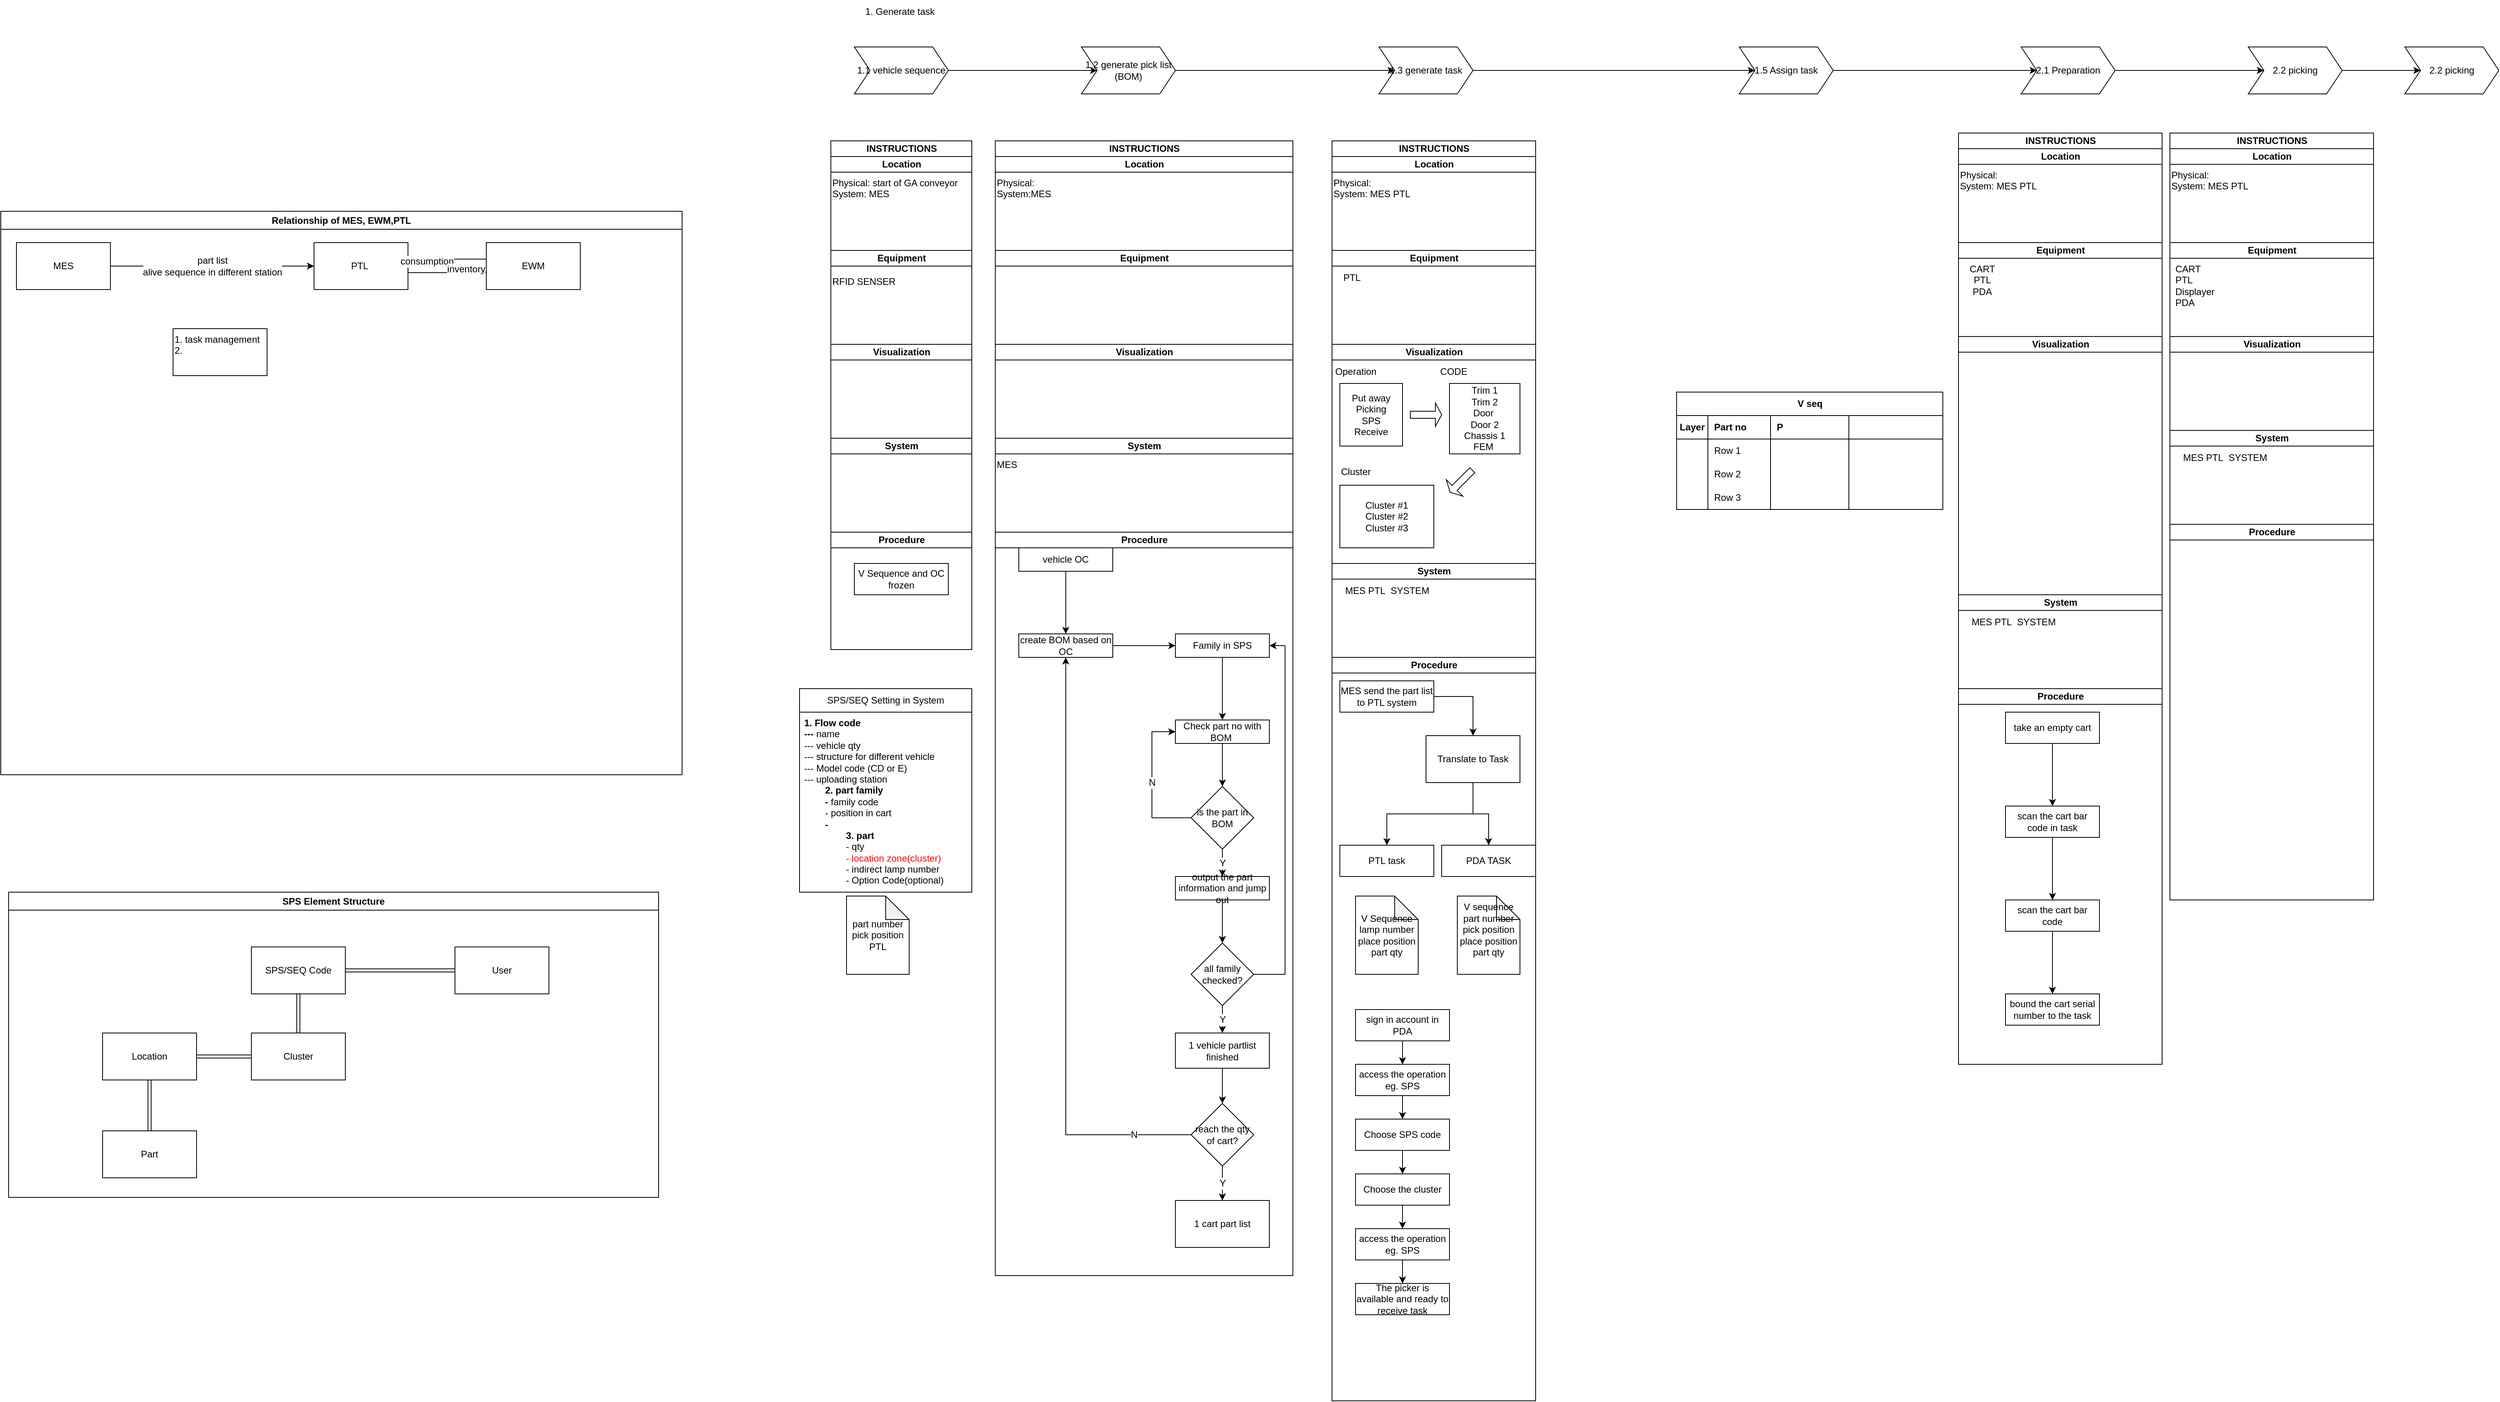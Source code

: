 <mxfile version="26.3.0" pages="3">
  <diagram name="Page-1" id="7DX-3EqwUx-_BAIo-jQW">
    <mxGraphModel dx="2852" dy="1008" grid="1" gridSize="10" guides="1" tooltips="1" connect="1" arrows="1" fold="1" page="1" pageScale="1" pageWidth="1169" pageHeight="827" math="0" shadow="0">
      <root>
        <mxCell id="0" />
        <mxCell id="1" parent="0" />
        <mxCell id="EHveElZQOvUL0LJ_iZXe-14" value="" style="edgeStyle=orthogonalEdgeStyle;rounded=0;orthogonalLoop=1;jettySize=auto;html=1;" parent="1" source="EHveElZQOvUL0LJ_iZXe-1" target="EHveElZQOvUL0LJ_iZXe-13" edge="1">
          <mxGeometry relative="1" as="geometry" />
        </mxCell>
        <mxCell id="EHveElZQOvUL0LJ_iZXe-1" value="1.1 vehicle sequence" style="shape=step;perimeter=stepPerimeter;whiteSpace=wrap;html=1;fixedSize=1;" parent="1" vertex="1">
          <mxGeometry x="30" y="120" width="120" height="60" as="geometry" />
        </mxCell>
        <mxCell id="EHveElZQOvUL0LJ_iZXe-2" value="INSTRUCTIONS" style="swimlane;childLayout=stackLayout;resizeParent=1;resizeParentMax=0;horizontal=1;startSize=20;horizontalStack=0;html=1;" parent="1" vertex="1">
          <mxGeometry y="240" width="180" height="650" as="geometry" />
        </mxCell>
        <mxCell id="EHveElZQOvUL0LJ_iZXe-3" value="Location" style="swimlane;startSize=20;horizontal=1;html=1;rotation=0;direction=east;flipH=1;flipV=0;" parent="EHveElZQOvUL0LJ_iZXe-2" vertex="1">
          <mxGeometry y="20" width="180" height="120" as="geometry" />
        </mxCell>
        <mxCell id="EHveElZQOvUL0LJ_iZXe-12" value="Physical: start of GA conveyor&lt;div&gt;System: MES&lt;/div&gt;" style="text;html=1;align=left;verticalAlign=top;resizable=0;points=[];autosize=1;strokeColor=none;fillColor=none;" parent="EHveElZQOvUL0LJ_iZXe-3" vertex="1">
          <mxGeometry y="20" width="180" height="40" as="geometry" />
        </mxCell>
        <mxCell id="EHveElZQOvUL0LJ_iZXe-9" value="Equipment" style="swimlane;startSize=20;horizontal=1;html=1;rotation=0;direction=east;flipH=1;flipV=0;" parent="EHveElZQOvUL0LJ_iZXe-2" vertex="1">
          <mxGeometry y="140" width="180" height="120" as="geometry" />
        </mxCell>
        <mxCell id="NGBgq1AADaEa5X5I8YlA-254" value="RFID SENSER" style="text;html=1;align=left;verticalAlign=middle;resizable=0;points=[];autosize=1;strokeColor=none;fillColor=none;fontFamily=Helvetica;fontSize=12;fontColor=default;" parent="EHveElZQOvUL0LJ_iZXe-9" vertex="1">
          <mxGeometry y="25" width="100" height="30" as="geometry" />
        </mxCell>
        <mxCell id="EHveElZQOvUL0LJ_iZXe-8" value="Visualization" style="swimlane;startSize=20;horizontal=1;html=1;rotation=0;direction=east;flipH=1;flipV=0;" parent="EHveElZQOvUL0LJ_iZXe-2" vertex="1">
          <mxGeometry y="260" width="180" height="120" as="geometry" />
        </mxCell>
        <mxCell id="EHveElZQOvUL0LJ_iZXe-7" value="System" style="swimlane;startSize=20;horizontal=1;html=1;rotation=0;direction=east;flipH=1;flipV=0;" parent="EHveElZQOvUL0LJ_iZXe-2" vertex="1">
          <mxGeometry y="380" width="180" height="120" as="geometry" />
        </mxCell>
        <mxCell id="EHveElZQOvUL0LJ_iZXe-11" value="Procedure" style="swimlane;startSize=20;horizontal=1;html=1;rotation=0;direction=east;flipH=1;flipV=0;" parent="EHveElZQOvUL0LJ_iZXe-2" vertex="1">
          <mxGeometry y="500" width="180" height="150" as="geometry" />
        </mxCell>
        <mxCell id="NGBgq1AADaEa5X5I8YlA-137" value="V Sequence and OC frozen" style="rounded=0;whiteSpace=wrap;html=1;strokeColor=default;align=center;verticalAlign=middle;fontFamily=Helvetica;fontSize=12;fontColor=default;fillColor=default;" parent="EHveElZQOvUL0LJ_iZXe-11" vertex="1">
          <mxGeometry x="30" y="40" width="120" height="40" as="geometry" />
        </mxCell>
        <mxCell id="NGBgq1AADaEa5X5I8YlA-62" value="" style="edgeStyle=orthogonalEdgeStyle;rounded=0;orthogonalLoop=1;jettySize=auto;html=1;fontFamily=Helvetica;fontSize=12;fontColor=default;" parent="1" source="EHveElZQOvUL0LJ_iZXe-13" target="NGBgq1AADaEa5X5I8YlA-61" edge="1">
          <mxGeometry relative="1" as="geometry" />
        </mxCell>
        <mxCell id="EHveElZQOvUL0LJ_iZXe-13" value="1.2 generate pick list&lt;div&gt;(BOM)&lt;/div&gt;" style="shape=step;perimeter=stepPerimeter;whiteSpace=wrap;html=1;fixedSize=1;" parent="1" vertex="1">
          <mxGeometry x="320" y="120" width="120" height="60" as="geometry" />
        </mxCell>
        <mxCell id="NGBgq1AADaEa5X5I8YlA-1" value="INSTRUCTIONS" style="swimlane;childLayout=stackLayout;resizeParent=1;resizeParentMax=0;horizontal=1;startSize=20;horizontalStack=0;html=1;" parent="1" vertex="1">
          <mxGeometry x="210" y="240" width="380" height="1450" as="geometry" />
        </mxCell>
        <mxCell id="NGBgq1AADaEa5X5I8YlA-2" value="Location" style="swimlane;startSize=20;horizontal=1;html=1;rotation=0;direction=east;flipH=1;flipV=0;" parent="NGBgq1AADaEa5X5I8YlA-1" vertex="1">
          <mxGeometry y="20" width="380" height="120" as="geometry" />
        </mxCell>
        <mxCell id="NGBgq1AADaEa5X5I8YlA-3" value="Physical:&lt;div&gt;System:MES&amp;nbsp;&lt;/div&gt;" style="text;html=1;align=left;verticalAlign=top;resizable=0;points=[];autosize=1;strokeColor=none;fillColor=none;" parent="NGBgq1AADaEa5X5I8YlA-2" vertex="1">
          <mxGeometry y="20" width="100" height="40" as="geometry" />
        </mxCell>
        <mxCell id="NGBgq1AADaEa5X5I8YlA-4" value="Equipment" style="swimlane;startSize=20;horizontal=1;html=1;rotation=0;direction=east;flipH=1;flipV=0;" parent="NGBgq1AADaEa5X5I8YlA-1" vertex="1">
          <mxGeometry y="140" width="380" height="120" as="geometry" />
        </mxCell>
        <mxCell id="NGBgq1AADaEa5X5I8YlA-5" value="Visualization" style="swimlane;startSize=20;horizontal=1;html=1;rotation=0;direction=east;flipH=1;flipV=0;" parent="NGBgq1AADaEa5X5I8YlA-1" vertex="1">
          <mxGeometry y="260" width="380" height="120" as="geometry" />
        </mxCell>
        <mxCell id="NGBgq1AADaEa5X5I8YlA-6" value="System" style="swimlane;startSize=20;horizontal=1;html=1;rotation=0;direction=east;flipH=1;flipV=0;" parent="NGBgq1AADaEa5X5I8YlA-1" vertex="1">
          <mxGeometry y="380" width="380" height="120" as="geometry" />
        </mxCell>
        <mxCell id="NGBgq1AADaEa5X5I8YlA-8" value="MES" style="text;html=1;align=left;verticalAlign=top;resizable=0;points=[];autosize=1;strokeColor=none;fillColor=none;" parent="NGBgq1AADaEa5X5I8YlA-6" vertex="1">
          <mxGeometry y="20" width="50" height="30" as="geometry" />
        </mxCell>
        <mxCell id="NGBgq1AADaEa5X5I8YlA-7" value="Procedure" style="swimlane;startSize=20;horizontal=1;html=1;rotation=0;direction=east;flipH=1;flipV=0;" parent="NGBgq1AADaEa5X5I8YlA-1" vertex="1">
          <mxGeometry y="500" width="380" height="950" as="geometry" />
        </mxCell>
        <mxCell id="NGBgq1AADaEa5X5I8YlA-11" value="" style="edgeStyle=orthogonalEdgeStyle;rounded=0;orthogonalLoop=1;jettySize=auto;html=1;" parent="NGBgq1AADaEa5X5I8YlA-7" source="NGBgq1AADaEa5X5I8YlA-9" target="NGBgq1AADaEa5X5I8YlA-10" edge="1">
          <mxGeometry relative="1" as="geometry" />
        </mxCell>
        <mxCell id="NGBgq1AADaEa5X5I8YlA-9" value="vehicle OC" style="whiteSpace=wrap;html=1;" parent="NGBgq1AADaEa5X5I8YlA-7" vertex="1">
          <mxGeometry x="30" y="20" width="120" height="30" as="geometry" />
        </mxCell>
        <mxCell id="NGBgq1AADaEa5X5I8YlA-40" value="" style="edgeStyle=orthogonalEdgeStyle;rounded=0;orthogonalLoop=1;jettySize=auto;html=1;" parent="NGBgq1AADaEa5X5I8YlA-7" source="NGBgq1AADaEa5X5I8YlA-10" target="NGBgq1AADaEa5X5I8YlA-39" edge="1">
          <mxGeometry relative="1" as="geometry" />
        </mxCell>
        <mxCell id="NGBgq1AADaEa5X5I8YlA-10" value="create BOM based on OC" style="whiteSpace=wrap;html=1;" parent="NGBgq1AADaEa5X5I8YlA-7" vertex="1">
          <mxGeometry x="30" y="130" width="120" height="30" as="geometry" />
        </mxCell>
        <mxCell id="NGBgq1AADaEa5X5I8YlA-47" value="" style="edgeStyle=orthogonalEdgeStyle;rounded=0;orthogonalLoop=1;jettySize=auto;html=1;fontFamily=Helvetica;fontSize=12;fontColor=default;" parent="NGBgq1AADaEa5X5I8YlA-7" source="NGBgq1AADaEa5X5I8YlA-39" target="NGBgq1AADaEa5X5I8YlA-46" edge="1">
          <mxGeometry relative="1" as="geometry" />
        </mxCell>
        <mxCell id="NGBgq1AADaEa5X5I8YlA-39" value="Family in SPS" style="whiteSpace=wrap;html=1;" parent="NGBgq1AADaEa5X5I8YlA-7" vertex="1">
          <mxGeometry x="230" y="130" width="120" height="30" as="geometry" />
        </mxCell>
        <mxCell id="NGBgq1AADaEa5X5I8YlA-51" value="" style="edgeStyle=orthogonalEdgeStyle;rounded=0;orthogonalLoop=1;jettySize=auto;html=1;fontFamily=Helvetica;fontSize=12;fontColor=default;" parent="NGBgq1AADaEa5X5I8YlA-7" source="NGBgq1AADaEa5X5I8YlA-46" target="NGBgq1AADaEa5X5I8YlA-50" edge="1">
          <mxGeometry relative="1" as="geometry" />
        </mxCell>
        <mxCell id="NGBgq1AADaEa5X5I8YlA-46" value="Check part no with BOM&amp;nbsp;" style="whiteSpace=wrap;html=1;" parent="NGBgq1AADaEa5X5I8YlA-7" vertex="1">
          <mxGeometry x="230" y="240" width="120" height="30" as="geometry" />
        </mxCell>
        <mxCell id="NGBgq1AADaEa5X5I8YlA-53" value="Y" style="edgeStyle=orthogonalEdgeStyle;rounded=0;orthogonalLoop=1;jettySize=auto;html=1;fontFamily=Helvetica;fontSize=12;fontColor=default;" parent="NGBgq1AADaEa5X5I8YlA-7" source="NGBgq1AADaEa5X5I8YlA-50" target="NGBgq1AADaEa5X5I8YlA-52" edge="1">
          <mxGeometry relative="1" as="geometry" />
        </mxCell>
        <mxCell id="NGBgq1AADaEa5X5I8YlA-50" value="is the part in BOM" style="rhombus;whiteSpace=wrap;html=1;" parent="NGBgq1AADaEa5X5I8YlA-7" vertex="1">
          <mxGeometry x="250" y="325" width="80" height="80" as="geometry" />
        </mxCell>
        <mxCell id="NGBgq1AADaEa5X5I8YlA-58" value="" style="edgeStyle=orthogonalEdgeStyle;rounded=0;orthogonalLoop=1;jettySize=auto;html=1;fontFamily=Helvetica;fontSize=12;fontColor=default;" parent="NGBgq1AADaEa5X5I8YlA-7" source="NGBgq1AADaEa5X5I8YlA-52" target="NGBgq1AADaEa5X5I8YlA-57" edge="1">
          <mxGeometry relative="1" as="geometry" />
        </mxCell>
        <mxCell id="NGBgq1AADaEa5X5I8YlA-52" value="output the part information and jump out" style="whiteSpace=wrap;html=1;" parent="NGBgq1AADaEa5X5I8YlA-7" vertex="1">
          <mxGeometry x="230" y="440" width="120" height="30" as="geometry" />
        </mxCell>
        <mxCell id="NGBgq1AADaEa5X5I8YlA-54" value="N" style="endArrow=classic;html=1;rounded=0;fontFamily=Helvetica;fontSize=12;fontColor=default;exitX=0;exitY=0.5;exitDx=0;exitDy=0;entryX=0;entryY=0.5;entryDx=0;entryDy=0;" parent="NGBgq1AADaEa5X5I8YlA-7" source="NGBgq1AADaEa5X5I8YlA-50" target="NGBgq1AADaEa5X5I8YlA-46" edge="1">
          <mxGeometry width="50" height="50" relative="1" as="geometry">
            <mxPoint x="330" y="410" as="sourcePoint" />
            <mxPoint x="380" y="360" as="targetPoint" />
            <Array as="points">
              <mxPoint x="200" y="365" />
              <mxPoint x="200" y="255" />
            </Array>
          </mxGeometry>
        </mxCell>
        <mxCell id="NGBgq1AADaEa5X5I8YlA-69" value="Y" style="edgeStyle=orthogonalEdgeStyle;rounded=0;orthogonalLoop=1;jettySize=auto;html=1;fontFamily=Helvetica;fontSize=12;fontColor=default;" parent="NGBgq1AADaEa5X5I8YlA-7" source="NGBgq1AADaEa5X5I8YlA-57" target="NGBgq1AADaEa5X5I8YlA-68" edge="1">
          <mxGeometry relative="1" as="geometry" />
        </mxCell>
        <mxCell id="NGBgq1AADaEa5X5I8YlA-57" value="all family checked?" style="rhombus;whiteSpace=wrap;html=1;" parent="NGBgq1AADaEa5X5I8YlA-7" vertex="1">
          <mxGeometry x="250" y="525" width="80" height="80" as="geometry" />
        </mxCell>
        <mxCell id="NGBgq1AADaEa5X5I8YlA-71" value="" style="edgeStyle=orthogonalEdgeStyle;rounded=0;orthogonalLoop=1;jettySize=auto;html=1;fontFamily=Helvetica;fontSize=12;fontColor=default;" parent="NGBgq1AADaEa5X5I8YlA-7" source="NGBgq1AADaEa5X5I8YlA-68" target="NGBgq1AADaEa5X5I8YlA-70" edge="1">
          <mxGeometry relative="1" as="geometry" />
        </mxCell>
        <mxCell id="NGBgq1AADaEa5X5I8YlA-68" value="1 vehicle partlist finished" style="whiteSpace=wrap;html=1;" parent="NGBgq1AADaEa5X5I8YlA-7" vertex="1">
          <mxGeometry x="230" y="640" width="120" height="45" as="geometry" />
        </mxCell>
        <mxCell id="NGBgq1AADaEa5X5I8YlA-75" value="Y" style="edgeStyle=orthogonalEdgeStyle;rounded=0;orthogonalLoop=1;jettySize=auto;html=1;fontFamily=Helvetica;fontSize=12;fontColor=default;" parent="NGBgq1AADaEa5X5I8YlA-7" source="NGBgq1AADaEa5X5I8YlA-70" target="NGBgq1AADaEa5X5I8YlA-74" edge="1">
          <mxGeometry relative="1" as="geometry" />
        </mxCell>
        <mxCell id="NGBgq1AADaEa5X5I8YlA-70" value="reach the qty of cart?" style="rhombus;whiteSpace=wrap;html=1;" parent="NGBgq1AADaEa5X5I8YlA-7" vertex="1">
          <mxGeometry x="250" y="730" width="80" height="80" as="geometry" />
        </mxCell>
        <mxCell id="NGBgq1AADaEa5X5I8YlA-74" value="1 cart part list" style="whiteSpace=wrap;html=1;" parent="NGBgq1AADaEa5X5I8YlA-7" vertex="1">
          <mxGeometry x="230" y="854" width="120" height="60" as="geometry" />
        </mxCell>
        <mxCell id="NGBgq1AADaEa5X5I8YlA-77" value="N" style="endArrow=classic;html=1;rounded=0;fontFamily=Helvetica;fontSize=12;fontColor=default;exitX=0;exitY=0.5;exitDx=0;exitDy=0;entryX=0.5;entryY=1;entryDx=0;entryDy=0;" parent="NGBgq1AADaEa5X5I8YlA-7" source="NGBgq1AADaEa5X5I8YlA-70" target="NGBgq1AADaEa5X5I8YlA-10" edge="1">
          <mxGeometry x="-0.81" width="50" height="50" relative="1" as="geometry">
            <mxPoint x="200" y="850" as="sourcePoint" />
            <mxPoint x="250" y="800" as="targetPoint" />
            <Array as="points">
              <mxPoint x="90" y="770" />
            </Array>
            <mxPoint as="offset" />
          </mxGeometry>
        </mxCell>
        <mxCell id="QxYnbpGeSDFbj7iBfeZz-1" value="" style="endArrow=classic;html=1;rounded=0;fontFamily=Helvetica;fontSize=12;fontColor=default;exitX=1;exitY=0.5;exitDx=0;exitDy=0;entryX=1;entryY=0.5;entryDx=0;entryDy=0;" edge="1" parent="NGBgq1AADaEa5X5I8YlA-7" source="NGBgq1AADaEa5X5I8YlA-57" target="NGBgq1AADaEa5X5I8YlA-39">
          <mxGeometry width="50" height="50" relative="1" as="geometry">
            <mxPoint x="130" y="510" as="sourcePoint" />
            <mxPoint x="180" y="460" as="targetPoint" />
            <Array as="points">
              <mxPoint x="370" y="565" />
              <mxPoint x="370" y="145" />
            </Array>
          </mxGeometry>
        </mxCell>
        <mxCell id="NGBgq1AADaEa5X5I8YlA-61" value="1.3 generate task" style="shape=step;perimeter=stepPerimeter;whiteSpace=wrap;html=1;fixedSize=1;" parent="1" vertex="1">
          <mxGeometry x="700" y="120" width="120" height="60" as="geometry" />
        </mxCell>
        <mxCell id="NGBgq1AADaEa5X5I8YlA-29" value="SPS/SEQ Setting in System" style="swimlane;fontStyle=0;childLayout=stackLayout;horizontal=1;startSize=30;horizontalStack=0;resizeParent=1;resizeParentMax=0;resizeLast=0;collapsible=1;marginBottom=0;whiteSpace=wrap;html=1;" parent="1" vertex="1">
          <mxGeometry x="-40" y="940" width="220" height="260" as="geometry" />
        </mxCell>
        <mxCell id="NGBgq1AADaEa5X5I8YlA-30" value="1. Flow code&amp;nbsp;&amp;nbsp;&lt;div&gt;--- &lt;span style=&quot;font-weight: 400;&quot;&gt;name&lt;/span&gt;&lt;/div&gt;&lt;div&gt;&lt;span style=&quot;font-weight: normal;&quot;&gt;--- vehicle qty&lt;/span&gt;&lt;/div&gt;&lt;div&gt;&lt;span style=&quot;font-weight: normal;&quot;&gt;--- structure for different vehicle&lt;/span&gt;&lt;/div&gt;&lt;div&gt;&lt;span style=&quot;font-weight: normal;&quot;&gt;--- Model code (CD or E)&lt;/span&gt;&lt;/div&gt;&lt;div&gt;&lt;span style=&quot;font-weight: normal;&quot;&gt;--- uploading station&lt;/span&gt;&lt;/div&gt;&lt;div&gt;&lt;span style=&quot;white-space: pre;&quot;&gt;&#x9;&lt;/span&gt;2. part family&lt;br&gt;&lt;/div&gt;&lt;div&gt;&lt;span style=&quot;white-space: pre;&quot;&gt;&#x9;&lt;/span&gt;- &lt;span style=&quot;font-weight: normal;&quot;&gt;family code&lt;/span&gt;&lt;/div&gt;&lt;div&gt;&lt;span style=&quot;font-weight: normal;&quot;&gt;&lt;span style=&quot;white-space: pre;&quot;&gt;&#x9;&lt;/span&gt;- position in cart&lt;/span&gt;&lt;br&gt;&lt;/div&gt;&lt;div&gt;&lt;span style=&quot;white-space: pre;&quot;&gt;&#x9;&lt;/span&gt;-&amp;nbsp;&lt;span style=&quot;background-color: transparent; color: light-dark(rgb(0, 0, 0), rgb(255, 255, 255));&quot;&gt;&amp;nbsp;&lt;/span&gt;&lt;/div&gt;&lt;div&gt;&lt;span style=&quot;background-color: transparent; color: light-dark(rgb(0, 0, 0), rgb(255, 255, 255)); white-space: pre;&quot;&gt;&#x9;&lt;/span&gt;&lt;span style=&quot;background-color: transparent; color: light-dark(rgb(0, 0, 0), rgb(255, 255, 255)); white-space: pre;&quot;&gt;&#x9;&lt;/span&gt;&lt;span style=&quot;background-color: transparent; color: light-dark(rgb(0, 0, 0), rgb(255, 255, 255));&quot;&gt;3. part&lt;/span&gt;&lt;/div&gt;&lt;div&gt;&lt;span style=&quot;background-color: transparent; color: light-dark(rgb(0, 0, 0), rgb(255, 255, 255));&quot;&gt;&lt;span style=&quot;white-space: pre;&quot;&gt;&#x9;&lt;/span&gt;&lt;span style=&quot;white-space: pre;&quot;&gt;&#x9;&lt;/span&gt;&lt;span style=&quot;font-weight: normal;&quot;&gt;- qty&lt;/span&gt;&lt;br&gt;&lt;/span&gt;&lt;/div&gt;&lt;div&gt;&lt;span style=&quot;background-color: transparent;&quot;&gt;&lt;span style=&quot;font-weight: normal;&quot;&gt;&lt;span style=&quot;color: light-dark(rgb(0, 0, 0), rgb(255, 255, 255)); white-space: pre;&quot;&gt;&#x9;&lt;/span&gt;&lt;span style=&quot;color: light-dark(rgb(0, 0, 0), rgb(255, 255, 255)); white-space: pre;&quot;&gt;&#x9;&lt;/span&gt;&lt;font style=&quot;color: light-dark(rgb(255, 0, 0), rgb(255, 255, 255));&quot;&gt;- location zone(cluster)&lt;/font&gt;&lt;br&gt;&lt;/span&gt;&lt;/span&gt;&lt;/div&gt;&lt;div&gt;&lt;span style=&quot;background-color: transparent; color: light-dark(rgb(0, 0, 0), rgb(255, 255, 255));&quot;&gt;&lt;span style=&quot;font-weight: normal;&quot;&gt;&lt;span style=&quot;white-space: pre;&quot;&gt;&#x9;&lt;/span&gt;&lt;span style=&quot;white-space: pre;&quot;&gt;&#x9;&lt;/span&gt;- indirect lamp number&lt;br&gt;&lt;/span&gt;&lt;/span&gt;&lt;/div&gt;&lt;div&gt;&lt;span style=&quot;background-color: transparent; color: light-dark(rgb(0, 0, 0), rgb(255, 255, 255));&quot;&gt;&lt;span style=&quot;font-weight: normal;&quot;&gt;&lt;span style=&quot;white-space: pre;&quot;&gt;&#x9;&lt;/span&gt;&lt;span style=&quot;white-space: pre;&quot;&gt;&#x9;&lt;/span&gt;- Option Code(optional)&lt;br&gt;&lt;/span&gt;&lt;/span&gt;&lt;/div&gt;" style="text;strokeColor=none;fillColor=none;align=left;verticalAlign=top;spacingLeft=4;spacingRight=4;overflow=hidden;points=[[0,0.5],[1,0.5]];portConstraint=eastwest;rotatable=0;whiteSpace=wrap;html=1;fontStyle=1" parent="NGBgq1AADaEa5X5I8YlA-29" vertex="1">
          <mxGeometry y="30" width="220" height="230" as="geometry" />
        </mxCell>
        <mxCell id="NGBgq1AADaEa5X5I8YlA-79" value="part number&lt;div&gt;pick position&lt;/div&gt;&lt;div&gt;PTL&lt;/div&gt;" style="shape=note;whiteSpace=wrap;html=1;backgroundOutline=1;darkOpacity=0.05;strokeColor=default;align=center;verticalAlign=middle;fontFamily=Helvetica;fontSize=12;fontColor=default;fillColor=default;" parent="1" vertex="1">
          <mxGeometry x="20" y="1205" width="80" height="100" as="geometry" />
        </mxCell>
        <mxCell id="NGBgq1AADaEa5X5I8YlA-80" value="INSTRUCTIONS" style="swimlane;childLayout=stackLayout;resizeParent=1;resizeParentMax=0;horizontal=1;startSize=20;horizontalStack=0;html=1;" parent="1" vertex="1">
          <mxGeometry x="640" y="240" width="260" height="1610" as="geometry" />
        </mxCell>
        <mxCell id="NGBgq1AADaEa5X5I8YlA-81" value="Location" style="swimlane;startSize=20;horizontal=1;html=1;rotation=0;direction=east;flipH=1;flipV=0;" parent="NGBgq1AADaEa5X5I8YlA-80" vertex="1">
          <mxGeometry y="20" width="260" height="120" as="geometry" />
        </mxCell>
        <mxCell id="NGBgq1AADaEa5X5I8YlA-82" value="Physical:&amp;nbsp;&lt;div&gt;&lt;span style=&quot;background-color: transparent; color: light-dark(rgb(0, 0, 0), rgb(255, 255, 255));&quot;&gt;System: MES PTL&lt;/span&gt;&lt;/div&gt;" style="text;html=1;align=left;verticalAlign=top;resizable=0;points=[];autosize=1;strokeColor=none;fillColor=none;" parent="NGBgq1AADaEa5X5I8YlA-81" vertex="1">
          <mxGeometry y="20" width="120" height="40" as="geometry" />
        </mxCell>
        <mxCell id="NGBgq1AADaEa5X5I8YlA-83" value="Equipment" style="swimlane;startSize=20;horizontal=1;html=1;rotation=0;direction=east;flipH=1;flipV=0;" parent="NGBgq1AADaEa5X5I8YlA-80" vertex="1">
          <mxGeometry y="140" width="260" height="120" as="geometry" />
        </mxCell>
        <mxCell id="NGBgq1AADaEa5X5I8YlA-90" value="PTL" style="text;html=1;align=center;verticalAlign=middle;resizable=0;points=[];autosize=1;strokeColor=none;fillColor=none;fontFamily=Helvetica;fontSize=12;fontColor=default;" parent="NGBgq1AADaEa5X5I8YlA-83" vertex="1">
          <mxGeometry y="20" width="50" height="30" as="geometry" />
        </mxCell>
        <mxCell id="NGBgq1AADaEa5X5I8YlA-84" value="Visualization" style="swimlane;startSize=20;horizontal=1;html=1;rotation=0;direction=east;flipH=1;flipV=0;" parent="NGBgq1AADaEa5X5I8YlA-80" vertex="1">
          <mxGeometry y="260" width="260" height="280" as="geometry" />
        </mxCell>
        <mxCell id="NGBgq1AADaEa5X5I8YlA-217" value="Put away&lt;div&gt;Picking&lt;/div&gt;&lt;div&gt;SPS&lt;/div&gt;&lt;div&gt;Receive&lt;/div&gt;" style="whiteSpace=wrap;html=1;aspect=fixed;strokeColor=default;align=center;verticalAlign=middle;fontFamily=Helvetica;fontSize=12;fontColor=default;fillColor=default;" parent="NGBgq1AADaEa5X5I8YlA-84" vertex="1">
          <mxGeometry x="10" y="50" width="80" height="80" as="geometry" />
        </mxCell>
        <mxCell id="NGBgq1AADaEa5X5I8YlA-218" value="Operation" style="text;html=1;align=center;verticalAlign=middle;resizable=0;points=[];autosize=1;strokeColor=none;fillColor=none;fontFamily=Helvetica;fontSize=12;fontColor=default;" parent="NGBgq1AADaEa5X5I8YlA-84" vertex="1">
          <mxGeometry x="-10" y="20" width="80" height="30" as="geometry" />
        </mxCell>
        <mxCell id="NGBgq1AADaEa5X5I8YlA-219" value="CODE" style="text;html=1;align=center;verticalAlign=middle;resizable=0;points=[];autosize=1;strokeColor=none;fillColor=none;fontFamily=Helvetica;fontSize=12;fontColor=default;" parent="NGBgq1AADaEa5X5I8YlA-84" vertex="1">
          <mxGeometry x="125" y="20" width="60" height="30" as="geometry" />
        </mxCell>
        <mxCell id="NGBgq1AADaEa5X5I8YlA-220" value="Trim 1&lt;div&gt;Trim 2&lt;/div&gt;&lt;div&gt;Door&amp;nbsp;&lt;/div&gt;&lt;div&gt;Door 2&lt;/div&gt;&lt;div&gt;Chassis 1&lt;/div&gt;&lt;div&gt;FEM&amp;nbsp;&lt;/div&gt;" style="whiteSpace=wrap;html=1;aspect=fixed;strokeColor=default;align=center;verticalAlign=middle;fontFamily=Helvetica;fontSize=12;fontColor=default;fillColor=default;" parent="NGBgq1AADaEa5X5I8YlA-84" vertex="1">
          <mxGeometry x="150" y="50" width="90" height="90" as="geometry" />
        </mxCell>
        <mxCell id="NGBgq1AADaEa5X5I8YlA-227" value="Cluster #1&lt;div&gt;Cluster #2&lt;/div&gt;&lt;div&gt;Cluster #3&lt;/div&gt;" style="whiteSpace=wrap;html=1;strokeColor=default;align=center;verticalAlign=middle;fontFamily=Helvetica;fontSize=12;fontColor=default;fillColor=default;" parent="NGBgq1AADaEa5X5I8YlA-84" vertex="1">
          <mxGeometry x="10" y="180" width="120" height="80" as="geometry" />
        </mxCell>
        <mxCell id="NGBgq1AADaEa5X5I8YlA-231" value="" style="shape=singleArrow;whiteSpace=wrap;html=1;strokeColor=default;align=center;verticalAlign=middle;fontFamily=Helvetica;fontSize=12;fontColor=default;fillColor=default;" parent="NGBgq1AADaEa5X5I8YlA-84" vertex="1">
          <mxGeometry x="100" y="75" width="40" height="30" as="geometry" />
        </mxCell>
        <mxCell id="NGBgq1AADaEa5X5I8YlA-232" value="" style="shape=singleArrow;whiteSpace=wrap;html=1;strokeColor=default;align=center;verticalAlign=middle;fontFamily=Helvetica;fontSize=12;fontColor=default;fillColor=default;rotation=-225;" parent="NGBgq1AADaEa5X5I8YlA-84" vertex="1">
          <mxGeometry x="145" y="160" width="40" height="30" as="geometry" />
        </mxCell>
        <mxCell id="NGBgq1AADaEa5X5I8YlA-85" value="System" style="swimlane;startSize=20;horizontal=1;html=1;rotation=0;direction=east;flipH=1;flipV=0;" parent="NGBgq1AADaEa5X5I8YlA-80" vertex="1">
          <mxGeometry y="540" width="260" height="120" as="geometry" />
        </mxCell>
        <mxCell id="NGBgq1AADaEa5X5I8YlA-91" value="MES PTL&amp;nbsp; SYSTEM" style="text;html=1;align=center;verticalAlign=middle;resizable=0;points=[];autosize=1;strokeColor=none;fillColor=none;fontFamily=Helvetica;fontSize=12;fontColor=default;" parent="NGBgq1AADaEa5X5I8YlA-85" vertex="1">
          <mxGeometry x="5" y="20" width="130" height="30" as="geometry" />
        </mxCell>
        <mxCell id="NGBgq1AADaEa5X5I8YlA-86" value="Procedure" style="swimlane;startSize=20;horizontal=1;html=1;rotation=0;direction=east;flipH=1;flipV=0;" parent="NGBgq1AADaEa5X5I8YlA-80" vertex="1">
          <mxGeometry y="660" width="260" height="950" as="geometry" />
        </mxCell>
        <mxCell id="NGBgq1AADaEa5X5I8YlA-88" value="MES send the part list to PTL system" style="whiteSpace=wrap;html=1;strokeColor=default;align=center;verticalAlign=middle;fontFamily=Helvetica;fontSize=12;fontColor=default;fillColor=default;" parent="NGBgq1AADaEa5X5I8YlA-86" vertex="1">
          <mxGeometry x="10" y="30" width="120" height="40" as="geometry" />
        </mxCell>
        <mxCell id="NGBgq1AADaEa5X5I8YlA-133" value="" style="edgeStyle=orthogonalEdgeStyle;rounded=0;orthogonalLoop=1;jettySize=auto;html=1;fontFamily=Helvetica;fontSize=12;fontColor=default;" parent="NGBgq1AADaEa5X5I8YlA-86" source="NGBgq1AADaEa5X5I8YlA-130" target="NGBgq1AADaEa5X5I8YlA-132" edge="1">
          <mxGeometry relative="1" as="geometry" />
        </mxCell>
        <mxCell id="NGBgq1AADaEa5X5I8YlA-130" value="Translate to Task" style="rounded=0;whiteSpace=wrap;html=1;strokeColor=default;align=center;verticalAlign=middle;fontFamily=Helvetica;fontSize=12;fontColor=default;fillColor=default;" parent="NGBgq1AADaEa5X5I8YlA-86" vertex="1">
          <mxGeometry x="120" y="100" width="120" height="60" as="geometry" />
        </mxCell>
        <mxCell id="NGBgq1AADaEa5X5I8YlA-131" value="" style="endArrow=classic;html=1;rounded=0;fontFamily=Helvetica;fontSize=12;fontColor=default;entryX=0.5;entryY=0;entryDx=0;entryDy=0;exitX=1;exitY=0.5;exitDx=0;exitDy=0;" parent="NGBgq1AADaEa5X5I8YlA-86" source="NGBgq1AADaEa5X5I8YlA-88" target="NGBgq1AADaEa5X5I8YlA-130" edge="1">
          <mxGeometry width="50" height="50" relative="1" as="geometry">
            <mxPoint x="120" y="50" as="sourcePoint" />
            <mxPoint x="360" y="210" as="targetPoint" />
            <Array as="points">
              <mxPoint x="180" y="50" />
            </Array>
          </mxGeometry>
        </mxCell>
        <mxCell id="NGBgq1AADaEa5X5I8YlA-132" value="PTL task" style="rounded=0;whiteSpace=wrap;html=1;strokeColor=default;align=center;verticalAlign=middle;fontFamily=Helvetica;fontSize=12;fontColor=default;fillColor=default;" parent="NGBgq1AADaEa5X5I8YlA-86" vertex="1">
          <mxGeometry x="10" y="240" width="120" height="40" as="geometry" />
        </mxCell>
        <mxCell id="NGBgq1AADaEa5X5I8YlA-134" value="PDA TASK" style="rounded=0;whiteSpace=wrap;html=1;strokeColor=default;align=center;verticalAlign=middle;fontFamily=Helvetica;fontSize=12;fontColor=default;fillColor=default;" parent="NGBgq1AADaEa5X5I8YlA-86" vertex="1">
          <mxGeometry x="140" y="240" width="120" height="40" as="geometry" />
        </mxCell>
        <mxCell id="NGBgq1AADaEa5X5I8YlA-135" value="" style="endArrow=classic;html=1;rounded=0;fontFamily=Helvetica;fontSize=12;fontColor=default;exitX=0.5;exitY=1;exitDx=0;exitDy=0;entryX=0.5;entryY=0;entryDx=0;entryDy=0;" parent="NGBgq1AADaEa5X5I8YlA-86" source="NGBgq1AADaEa5X5I8YlA-130" target="NGBgq1AADaEa5X5I8YlA-134" edge="1">
          <mxGeometry width="50" height="50" relative="1" as="geometry">
            <mxPoint x="240" y="230" as="sourcePoint" />
            <mxPoint x="290" y="180" as="targetPoint" />
            <Array as="points">
              <mxPoint x="180" y="200" />
              <mxPoint x="200" y="200" />
            </Array>
          </mxGeometry>
        </mxCell>
        <mxCell id="NGBgq1AADaEa5X5I8YlA-140" value="V Sequence&lt;div&gt;lamp number&lt;/div&gt;&lt;div&gt;place position&lt;/div&gt;&lt;div&gt;part qty&lt;/div&gt;" style="shape=note;whiteSpace=wrap;html=1;backgroundOutline=1;darkOpacity=0.05;strokeColor=default;align=center;verticalAlign=middle;fontFamily=Helvetica;fontSize=12;fontColor=default;fillColor=default;" parent="NGBgq1AADaEa5X5I8YlA-86" vertex="1">
          <mxGeometry x="30" y="305" width="80" height="100" as="geometry" />
        </mxCell>
        <mxCell id="NGBgq1AADaEa5X5I8YlA-141" value="V sequence&lt;div&gt;part number&lt;/div&gt;&lt;div&gt;pick position&lt;/div&gt;&lt;div&gt;place position&lt;/div&gt;&lt;div&gt;part qty&lt;/div&gt;&lt;div&gt;&lt;br&gt;&lt;/div&gt;" style="shape=note;whiteSpace=wrap;html=1;backgroundOutline=1;darkOpacity=0.05;strokeColor=default;align=center;verticalAlign=middle;fontFamily=Helvetica;fontSize=12;fontColor=default;fillColor=default;" parent="NGBgq1AADaEa5X5I8YlA-86" vertex="1">
          <mxGeometry x="160" y="305" width="80" height="100" as="geometry" />
        </mxCell>
        <mxCell id="NGBgq1AADaEa5X5I8YlA-146" value="" style="edgeStyle=orthogonalEdgeStyle;rounded=0;orthogonalLoop=1;jettySize=auto;html=1;fontFamily=Helvetica;fontSize=12;fontColor=default;" parent="NGBgq1AADaEa5X5I8YlA-86" source="NGBgq1AADaEa5X5I8YlA-144" target="NGBgq1AADaEa5X5I8YlA-145" edge="1">
          <mxGeometry relative="1" as="geometry" />
        </mxCell>
        <mxCell id="NGBgq1AADaEa5X5I8YlA-144" value="sign in account in PDA" style="rounded=0;whiteSpace=wrap;html=1;strokeColor=default;align=center;verticalAlign=middle;fontFamily=Helvetica;fontSize=12;fontColor=default;fillColor=default;" parent="NGBgq1AADaEa5X5I8YlA-86" vertex="1">
          <mxGeometry x="30" y="450" width="120" height="40" as="geometry" />
        </mxCell>
        <mxCell id="NGBgq1AADaEa5X5I8YlA-148" value="" style="edgeStyle=orthogonalEdgeStyle;rounded=0;orthogonalLoop=1;jettySize=auto;html=1;fontFamily=Helvetica;fontSize=12;fontColor=default;" parent="NGBgq1AADaEa5X5I8YlA-86" source="NGBgq1AADaEa5X5I8YlA-145" target="NGBgq1AADaEa5X5I8YlA-147" edge="1">
          <mxGeometry relative="1" as="geometry" />
        </mxCell>
        <mxCell id="NGBgq1AADaEa5X5I8YlA-145" value="access the operation eg. SPS" style="rounded=0;whiteSpace=wrap;html=1;strokeColor=default;align=center;verticalAlign=middle;fontFamily=Helvetica;fontSize=12;fontColor=default;fillColor=default;" parent="NGBgq1AADaEa5X5I8YlA-86" vertex="1">
          <mxGeometry x="30" y="520" width="120" height="40" as="geometry" />
        </mxCell>
        <mxCell id="NGBgq1AADaEa5X5I8YlA-147" value="Choose SPS code" style="rounded=0;whiteSpace=wrap;html=1;strokeColor=default;align=center;verticalAlign=middle;fontFamily=Helvetica;fontSize=12;fontColor=default;fillColor=default;" parent="NGBgq1AADaEa5X5I8YlA-86" vertex="1">
          <mxGeometry x="30" y="590" width="120" height="40" as="geometry" />
        </mxCell>
        <mxCell id="NGBgq1AADaEa5X5I8YlA-154" value="" style="edgeStyle=orthogonalEdgeStyle;rounded=0;orthogonalLoop=1;jettySize=auto;html=1;fontFamily=Helvetica;fontSize=12;fontColor=default;" parent="NGBgq1AADaEa5X5I8YlA-86" source="NGBgq1AADaEa5X5I8YlA-151" target="NGBgq1AADaEa5X5I8YlA-153" edge="1">
          <mxGeometry relative="1" as="geometry" />
        </mxCell>
        <mxCell id="NGBgq1AADaEa5X5I8YlA-151" value="access the operation eg. SPS" style="rounded=0;whiteSpace=wrap;html=1;strokeColor=default;align=center;verticalAlign=middle;fontFamily=Helvetica;fontSize=12;fontColor=default;fillColor=default;" parent="NGBgq1AADaEa5X5I8YlA-86" vertex="1">
          <mxGeometry x="30" y="730" width="120" height="40" as="geometry" />
        </mxCell>
        <mxCell id="NGBgq1AADaEa5X5I8YlA-149" value="Choose the cluster" style="rounded=0;whiteSpace=wrap;html=1;strokeColor=default;align=center;verticalAlign=middle;fontFamily=Helvetica;fontSize=12;fontColor=default;fillColor=default;" parent="NGBgq1AADaEa5X5I8YlA-86" vertex="1">
          <mxGeometry x="30" y="660" width="120" height="40" as="geometry" />
        </mxCell>
        <mxCell id="NGBgq1AADaEa5X5I8YlA-150" value="" style="edgeStyle=orthogonalEdgeStyle;rounded=0;orthogonalLoop=1;jettySize=auto;html=1;fontFamily=Helvetica;fontSize=12;fontColor=default;" parent="NGBgq1AADaEa5X5I8YlA-86" source="NGBgq1AADaEa5X5I8YlA-147" target="NGBgq1AADaEa5X5I8YlA-149" edge="1">
          <mxGeometry relative="1" as="geometry" />
        </mxCell>
        <mxCell id="NGBgq1AADaEa5X5I8YlA-152" value="" style="edgeStyle=orthogonalEdgeStyle;rounded=0;orthogonalLoop=1;jettySize=auto;html=1;fontFamily=Helvetica;fontSize=12;fontColor=default;" parent="NGBgq1AADaEa5X5I8YlA-86" source="NGBgq1AADaEa5X5I8YlA-149" target="NGBgq1AADaEa5X5I8YlA-151" edge="1">
          <mxGeometry relative="1" as="geometry" />
        </mxCell>
        <mxCell id="NGBgq1AADaEa5X5I8YlA-153" value="The picker is available and ready to receive task" style="rounded=0;whiteSpace=wrap;html=1;strokeColor=default;align=center;verticalAlign=middle;fontFamily=Helvetica;fontSize=12;fontColor=default;fillColor=default;" parent="NGBgq1AADaEa5X5I8YlA-86" vertex="1">
          <mxGeometry x="30" y="800" width="120" height="40" as="geometry" />
        </mxCell>
        <mxCell id="NGBgq1AADaEa5X5I8YlA-117" value="" style="edgeStyle=orthogonalEdgeStyle;rounded=0;orthogonalLoop=1;jettySize=auto;html=1;fontFamily=Helvetica;fontSize=12;fontColor=default;exitX=1;exitY=0.5;exitDx=0;exitDy=0;" parent="1" source="NGBgq1AADaEa5X5I8YlA-61" target="NGBgq1AADaEa5X5I8YlA-116" edge="1">
          <mxGeometry relative="1" as="geometry">
            <mxPoint x="1080" y="150" as="sourcePoint" />
          </mxGeometry>
        </mxCell>
        <mxCell id="NGBgq1AADaEa5X5I8YlA-119" value="" style="edgeStyle=orthogonalEdgeStyle;rounded=0;orthogonalLoop=1;jettySize=auto;html=1;fontFamily=Helvetica;fontSize=12;fontColor=default;" parent="1" source="NGBgq1AADaEa5X5I8YlA-116" target="NGBgq1AADaEa5X5I8YlA-118" edge="1">
          <mxGeometry relative="1" as="geometry" />
        </mxCell>
        <mxCell id="NGBgq1AADaEa5X5I8YlA-116" value="1.5 Assign task" style="shape=step;perimeter=stepPerimeter;whiteSpace=wrap;html=1;fixedSize=1;" parent="1" vertex="1">
          <mxGeometry x="1160" y="120" width="120" height="60" as="geometry" />
        </mxCell>
        <mxCell id="NGBgq1AADaEa5X5I8YlA-143" value="" style="edgeStyle=orthogonalEdgeStyle;rounded=0;orthogonalLoop=1;jettySize=auto;html=1;fontFamily=Helvetica;fontSize=12;fontColor=default;" parent="1" source="NGBgq1AADaEa5X5I8YlA-118" target="NGBgq1AADaEa5X5I8YlA-142" edge="1">
          <mxGeometry relative="1" as="geometry" />
        </mxCell>
        <mxCell id="NGBgq1AADaEa5X5I8YlA-118" value="2.1 Preparation" style="shape=step;perimeter=stepPerimeter;whiteSpace=wrap;html=1;fixedSize=1;" parent="1" vertex="1">
          <mxGeometry x="1520" y="120" width="120" height="60" as="geometry" />
        </mxCell>
        <mxCell id="NGBgq1AADaEa5X5I8YlA-120" value="INSTRUCTIONS" style="swimlane;childLayout=stackLayout;resizeParent=1;resizeParentMax=0;horizontal=1;startSize=20;horizontalStack=0;html=1;" parent="1" vertex="1">
          <mxGeometry x="1440" y="230" width="260" height="1190" as="geometry" />
        </mxCell>
        <mxCell id="NGBgq1AADaEa5X5I8YlA-121" value="Location" style="swimlane;startSize=20;horizontal=1;html=1;rotation=0;direction=east;flipH=1;flipV=0;" parent="NGBgq1AADaEa5X5I8YlA-120" vertex="1">
          <mxGeometry y="20" width="260" height="120" as="geometry" />
        </mxCell>
        <mxCell id="NGBgq1AADaEa5X5I8YlA-122" value="Physical:&amp;nbsp;&lt;div&gt;&lt;span style=&quot;background-color: transparent; color: light-dark(rgb(0, 0, 0), rgb(255, 255, 255));&quot;&gt;System: MES PTL&lt;/span&gt;&lt;/div&gt;" style="text;html=1;align=left;verticalAlign=top;resizable=0;points=[];autosize=1;strokeColor=none;fillColor=none;" parent="NGBgq1AADaEa5X5I8YlA-121" vertex="1">
          <mxGeometry y="20" width="120" height="40" as="geometry" />
        </mxCell>
        <mxCell id="NGBgq1AADaEa5X5I8YlA-123" value="Equipment" style="swimlane;startSize=20;horizontal=1;html=1;rotation=0;direction=east;flipH=1;flipV=0;" parent="NGBgq1AADaEa5X5I8YlA-120" vertex="1">
          <mxGeometry y="140" width="260" height="120" as="geometry" />
        </mxCell>
        <mxCell id="NGBgq1AADaEa5X5I8YlA-124" value="CART&lt;div&gt;PTL&lt;/div&gt;&lt;div&gt;PDA&lt;/div&gt;" style="text;html=1;align=center;verticalAlign=top;resizable=0;points=[];autosize=1;strokeColor=none;fillColor=none;fontFamily=Helvetica;fontSize=12;fontColor=default;" parent="NGBgq1AADaEa5X5I8YlA-123" vertex="1">
          <mxGeometry y="20" width="60" height="60" as="geometry" />
        </mxCell>
        <mxCell id="NGBgq1AADaEa5X5I8YlA-125" value="Visualization" style="swimlane;startSize=20;horizontal=1;html=1;rotation=0;direction=east;flipH=1;flipV=0;" parent="NGBgq1AADaEa5X5I8YlA-120" vertex="1">
          <mxGeometry y="260" width="260" height="330" as="geometry" />
        </mxCell>
        <mxCell id="NGBgq1AADaEa5X5I8YlA-126" value="System" style="swimlane;startSize=20;horizontal=1;html=1;rotation=0;direction=east;flipH=1;flipV=0;" parent="NGBgq1AADaEa5X5I8YlA-120" vertex="1">
          <mxGeometry y="590" width="260" height="120" as="geometry" />
        </mxCell>
        <mxCell id="NGBgq1AADaEa5X5I8YlA-127" value="MES PTL&amp;nbsp; SYSTEM" style="text;html=1;align=center;verticalAlign=middle;resizable=0;points=[];autosize=1;strokeColor=none;fillColor=none;fontFamily=Helvetica;fontSize=12;fontColor=default;" parent="NGBgq1AADaEa5X5I8YlA-126" vertex="1">
          <mxGeometry x="5" y="20" width="130" height="30" as="geometry" />
        </mxCell>
        <mxCell id="NGBgq1AADaEa5X5I8YlA-128" value="Procedure" style="swimlane;startSize=20;horizontal=1;html=1;rotation=0;direction=east;flipH=1;flipV=0;" parent="NGBgq1AADaEa5X5I8YlA-120" vertex="1">
          <mxGeometry y="710" width="260" height="480" as="geometry" />
        </mxCell>
        <mxCell id="NGBgq1AADaEa5X5I8YlA-157" value="" style="edgeStyle=orthogonalEdgeStyle;rounded=0;orthogonalLoop=1;jettySize=auto;html=1;fontFamily=Helvetica;fontSize=12;fontColor=default;" parent="NGBgq1AADaEa5X5I8YlA-128" source="NGBgq1AADaEa5X5I8YlA-155" target="NGBgq1AADaEa5X5I8YlA-156" edge="1">
          <mxGeometry relative="1" as="geometry" />
        </mxCell>
        <mxCell id="NGBgq1AADaEa5X5I8YlA-155" value="take an empty cart" style="rounded=0;whiteSpace=wrap;html=1;strokeColor=default;align=center;verticalAlign=middle;fontFamily=Helvetica;fontSize=12;fontColor=default;fillColor=default;" parent="NGBgq1AADaEa5X5I8YlA-128" vertex="1">
          <mxGeometry x="60" y="30" width="120" height="40" as="geometry" />
        </mxCell>
        <mxCell id="NGBgq1AADaEa5X5I8YlA-159" value="" style="edgeStyle=orthogonalEdgeStyle;rounded=0;orthogonalLoop=1;jettySize=auto;html=1;fontFamily=Helvetica;fontSize=12;fontColor=default;" parent="NGBgq1AADaEa5X5I8YlA-128" source="NGBgq1AADaEa5X5I8YlA-156" target="NGBgq1AADaEa5X5I8YlA-158" edge="1">
          <mxGeometry relative="1" as="geometry" />
        </mxCell>
        <mxCell id="NGBgq1AADaEa5X5I8YlA-156" value="scan the cart bar code in task" style="rounded=0;whiteSpace=wrap;html=1;strokeColor=default;align=center;verticalAlign=middle;fontFamily=Helvetica;fontSize=12;fontColor=default;fillColor=default;" parent="NGBgq1AADaEa5X5I8YlA-128" vertex="1">
          <mxGeometry x="60" y="150" width="120" height="40" as="geometry" />
        </mxCell>
        <mxCell id="NGBgq1AADaEa5X5I8YlA-161" value="" style="edgeStyle=orthogonalEdgeStyle;rounded=0;orthogonalLoop=1;jettySize=auto;html=1;fontFamily=Helvetica;fontSize=12;fontColor=default;" parent="NGBgq1AADaEa5X5I8YlA-128" source="NGBgq1AADaEa5X5I8YlA-158" target="NGBgq1AADaEa5X5I8YlA-160" edge="1">
          <mxGeometry relative="1" as="geometry" />
        </mxCell>
        <mxCell id="NGBgq1AADaEa5X5I8YlA-158" value="scan the cart bar code" style="rounded=0;whiteSpace=wrap;html=1;strokeColor=default;align=center;verticalAlign=middle;fontFamily=Helvetica;fontSize=12;fontColor=default;fillColor=default;" parent="NGBgq1AADaEa5X5I8YlA-128" vertex="1">
          <mxGeometry x="60" y="270" width="120" height="40" as="geometry" />
        </mxCell>
        <mxCell id="NGBgq1AADaEa5X5I8YlA-160" value="bound the cart serial number to the task" style="rounded=0;whiteSpace=wrap;html=1;strokeColor=default;align=center;verticalAlign=middle;fontFamily=Helvetica;fontSize=12;fontColor=default;fillColor=default;" parent="NGBgq1AADaEa5X5I8YlA-128" vertex="1">
          <mxGeometry x="60" y="390" width="120" height="40" as="geometry" />
        </mxCell>
        <mxCell id="NGBgq1AADaEa5X5I8YlA-136" value="1. Generate task&amp;nbsp;" style="text;html=1;align=center;verticalAlign=middle;whiteSpace=wrap;rounded=0;fontFamily=Helvetica;fontSize=12;fontColor=default;" parent="1" vertex="1">
          <mxGeometry x="-10" y="60" width="200" height="30" as="geometry" />
        </mxCell>
        <mxCell id="9eOOGZ07BIrIbljR8HXb-4" value="" style="edgeStyle=orthogonalEdgeStyle;rounded=0;orthogonalLoop=1;jettySize=auto;html=1;fontFamily=Helvetica;fontSize=12;fontColor=default;" edge="1" parent="1" source="NGBgq1AADaEa5X5I8YlA-142" target="9eOOGZ07BIrIbljR8HXb-3">
          <mxGeometry relative="1" as="geometry" />
        </mxCell>
        <mxCell id="NGBgq1AADaEa5X5I8YlA-142" value="2.2 picking" style="shape=step;perimeter=stepPerimeter;whiteSpace=wrap;html=1;fixedSize=1;" parent="1" vertex="1">
          <mxGeometry x="1810" y="120" width="120" height="60" as="geometry" />
        </mxCell>
        <mxCell id="NGBgq1AADaEa5X5I8YlA-162" value="INSTRUCTIONS" style="swimlane;childLayout=stackLayout;resizeParent=1;resizeParentMax=0;horizontal=1;startSize=20;horizontalStack=0;html=1;" parent="1" vertex="1">
          <mxGeometry x="1710" y="230" width="260" height="980" as="geometry" />
        </mxCell>
        <mxCell id="NGBgq1AADaEa5X5I8YlA-163" value="Location" style="swimlane;startSize=20;horizontal=1;html=1;rotation=0;direction=east;flipH=1;flipV=0;" parent="NGBgq1AADaEa5X5I8YlA-162" vertex="1">
          <mxGeometry y="20" width="260" height="120" as="geometry" />
        </mxCell>
        <mxCell id="NGBgq1AADaEa5X5I8YlA-164" value="Physical:&amp;nbsp;&lt;div&gt;&lt;span style=&quot;background-color: transparent; color: light-dark(rgb(0, 0, 0), rgb(255, 255, 255));&quot;&gt;System: MES PTL&lt;/span&gt;&lt;/div&gt;" style="text;html=1;align=left;verticalAlign=top;resizable=0;points=[];autosize=1;strokeColor=none;fillColor=none;" parent="NGBgq1AADaEa5X5I8YlA-163" vertex="1">
          <mxGeometry y="20" width="120" height="40" as="geometry" />
        </mxCell>
        <mxCell id="NGBgq1AADaEa5X5I8YlA-165" value="Equipment" style="swimlane;startSize=20;horizontal=1;html=1;rotation=0;direction=east;flipH=1;flipV=0;" parent="NGBgq1AADaEa5X5I8YlA-162" vertex="1">
          <mxGeometry y="140" width="260" height="120" as="geometry" />
        </mxCell>
        <mxCell id="NGBgq1AADaEa5X5I8YlA-166" value="CART&lt;div&gt;PTL&lt;/div&gt;&lt;div&gt;Displayer&lt;/div&gt;&lt;div&gt;PDA&lt;/div&gt;" style="text;html=1;align=left;verticalAlign=top;resizable=0;points=[];autosize=1;strokeColor=none;fillColor=none;fontFamily=Helvetica;fontSize=12;fontColor=default;" parent="NGBgq1AADaEa5X5I8YlA-165" vertex="1">
          <mxGeometry x="5" y="20" width="70" height="70" as="geometry" />
        </mxCell>
        <mxCell id="NGBgq1AADaEa5X5I8YlA-167" value="Visualization" style="swimlane;startSize=20;horizontal=1;html=1;rotation=0;direction=east;flipH=1;flipV=0;" parent="NGBgq1AADaEa5X5I8YlA-162" vertex="1">
          <mxGeometry y="260" width="260" height="120" as="geometry" />
        </mxCell>
        <mxCell id="NGBgq1AADaEa5X5I8YlA-168" value="System" style="swimlane;startSize=20;horizontal=1;html=1;rotation=0;direction=east;flipH=1;flipV=0;" parent="NGBgq1AADaEa5X5I8YlA-162" vertex="1">
          <mxGeometry y="380" width="260" height="120" as="geometry" />
        </mxCell>
        <mxCell id="NGBgq1AADaEa5X5I8YlA-169" value="MES PTL&amp;nbsp; SYSTEM" style="text;html=1;align=center;verticalAlign=middle;resizable=0;points=[];autosize=1;strokeColor=none;fillColor=none;fontFamily=Helvetica;fontSize=12;fontColor=default;" parent="NGBgq1AADaEa5X5I8YlA-168" vertex="1">
          <mxGeometry x="5" y="20" width="130" height="30" as="geometry" />
        </mxCell>
        <mxCell id="NGBgq1AADaEa5X5I8YlA-170" value="Procedure" style="swimlane;startSize=20;horizontal=1;html=1;rotation=0;direction=east;flipH=1;flipV=0;" parent="NGBgq1AADaEa5X5I8YlA-162" vertex="1">
          <mxGeometry y="500" width="260" height="480" as="geometry" />
        </mxCell>
        <mxCell id="NGBgq1AADaEa5X5I8YlA-221" value="Cluster" style="text;html=1;align=center;verticalAlign=middle;resizable=0;points=[];autosize=1;strokeColor=none;fillColor=none;fontFamily=Helvetica;fontSize=12;fontColor=default;" parent="1" vertex="1">
          <mxGeometry x="640" y="648" width="60" height="30" as="geometry" />
        </mxCell>
        <mxCell id="NGBgq1AADaEa5X5I8YlA-233" value="V seq" style="shape=table;startSize=30;container=1;collapsible=1;childLayout=tableLayout;fixedRows=1;rowLines=0;fontStyle=1;align=center;resizeLast=1;html=1;strokeColor=default;verticalAlign=middle;fontFamily=Helvetica;fontSize=12;fontColor=default;fillColor=default;" parent="1" vertex="1">
          <mxGeometry x="1080" y="561" width="340" height="150" as="geometry" />
        </mxCell>
        <mxCell id="NGBgq1AADaEa5X5I8YlA-234" value="" style="shape=tableRow;horizontal=0;startSize=0;swimlaneHead=0;swimlaneBody=0;fillColor=none;collapsible=0;dropTarget=0;points=[[0,0.5],[1,0.5]];portConstraint=eastwest;top=0;left=0;right=0;bottom=1;strokeColor=default;align=center;verticalAlign=middle;fontFamily=Helvetica;fontSize=12;fontColor=default;" parent="NGBgq1AADaEa5X5I8YlA-233" vertex="1">
          <mxGeometry y="30" width="340" height="30" as="geometry" />
        </mxCell>
        <mxCell id="NGBgq1AADaEa5X5I8YlA-235" value="Layer" style="shape=partialRectangle;connectable=0;fillColor=none;top=0;left=0;bottom=0;right=0;fontStyle=1;overflow=hidden;whiteSpace=wrap;html=1;strokeColor=default;align=center;verticalAlign=middle;fontFamily=Helvetica;fontSize=12;fontColor=default;" parent="NGBgq1AADaEa5X5I8YlA-234" vertex="1">
          <mxGeometry width="40" height="30" as="geometry">
            <mxRectangle width="40" height="30" as="alternateBounds" />
          </mxGeometry>
        </mxCell>
        <mxCell id="NGBgq1AADaEa5X5I8YlA-236" value="Part no" style="shape=partialRectangle;connectable=0;fillColor=none;top=0;left=0;bottom=0;right=0;align=left;spacingLeft=6;fontStyle=1;overflow=hidden;whiteSpace=wrap;html=1;strokeColor=default;verticalAlign=middle;fontFamily=Helvetica;fontSize=12;fontColor=default;" parent="NGBgq1AADaEa5X5I8YlA-234" vertex="1">
          <mxGeometry x="40" width="80" height="30" as="geometry">
            <mxRectangle width="80" height="30" as="alternateBounds" />
          </mxGeometry>
        </mxCell>
        <mxCell id="NGBgq1AADaEa5X5I8YlA-246" value="P" style="shape=partialRectangle;connectable=0;fillColor=none;top=0;left=0;bottom=0;right=0;align=left;spacingLeft=6;fontStyle=1;overflow=hidden;whiteSpace=wrap;html=1;strokeColor=default;verticalAlign=middle;fontFamily=Helvetica;fontSize=12;fontColor=default;" parent="NGBgq1AADaEa5X5I8YlA-234" vertex="1">
          <mxGeometry x="120" width="100" height="30" as="geometry">
            <mxRectangle width="100" height="30" as="alternateBounds" />
          </mxGeometry>
        </mxCell>
        <mxCell id="NGBgq1AADaEa5X5I8YlA-250" style="shape=partialRectangle;connectable=0;fillColor=none;top=0;left=0;bottom=0;right=0;align=left;spacingLeft=6;fontStyle=5;overflow=hidden;whiteSpace=wrap;html=1;strokeColor=default;verticalAlign=middle;fontFamily=Helvetica;fontSize=12;fontColor=default;" parent="NGBgq1AADaEa5X5I8YlA-234" vertex="1">
          <mxGeometry x="220" width="120" height="30" as="geometry">
            <mxRectangle width="120" height="30" as="alternateBounds" />
          </mxGeometry>
        </mxCell>
        <mxCell id="NGBgq1AADaEa5X5I8YlA-237" value="" style="shape=tableRow;horizontal=0;startSize=0;swimlaneHead=0;swimlaneBody=0;fillColor=none;collapsible=0;dropTarget=0;points=[[0,0.5],[1,0.5]];portConstraint=eastwest;top=0;left=0;right=0;bottom=0;strokeColor=default;align=center;verticalAlign=middle;fontFamily=Helvetica;fontSize=12;fontColor=default;" parent="NGBgq1AADaEa5X5I8YlA-233" vertex="1">
          <mxGeometry y="60" width="340" height="30" as="geometry" />
        </mxCell>
        <mxCell id="NGBgq1AADaEa5X5I8YlA-238" value="" style="shape=partialRectangle;connectable=0;fillColor=none;top=0;left=0;bottom=0;right=0;editable=1;overflow=hidden;whiteSpace=wrap;html=1;strokeColor=default;align=center;verticalAlign=middle;fontFamily=Helvetica;fontSize=12;fontColor=default;" parent="NGBgq1AADaEa5X5I8YlA-237" vertex="1">
          <mxGeometry width="40" height="30" as="geometry">
            <mxRectangle width="40" height="30" as="alternateBounds" />
          </mxGeometry>
        </mxCell>
        <mxCell id="NGBgq1AADaEa5X5I8YlA-239" value="Row 1" style="shape=partialRectangle;connectable=0;fillColor=none;top=0;left=0;bottom=0;right=0;align=left;spacingLeft=6;overflow=hidden;whiteSpace=wrap;html=1;strokeColor=default;verticalAlign=middle;fontFamily=Helvetica;fontSize=12;fontColor=default;" parent="NGBgq1AADaEa5X5I8YlA-237" vertex="1">
          <mxGeometry x="40" width="80" height="30" as="geometry">
            <mxRectangle width="80" height="30" as="alternateBounds" />
          </mxGeometry>
        </mxCell>
        <mxCell id="NGBgq1AADaEa5X5I8YlA-247" style="shape=partialRectangle;connectable=0;fillColor=none;top=0;left=0;bottom=0;right=0;align=left;spacingLeft=6;overflow=hidden;whiteSpace=wrap;html=1;strokeColor=default;verticalAlign=middle;fontFamily=Helvetica;fontSize=12;fontColor=default;" parent="NGBgq1AADaEa5X5I8YlA-237" vertex="1">
          <mxGeometry x="120" width="100" height="30" as="geometry">
            <mxRectangle width="100" height="30" as="alternateBounds" />
          </mxGeometry>
        </mxCell>
        <mxCell id="NGBgq1AADaEa5X5I8YlA-251" style="shape=partialRectangle;connectable=0;fillColor=none;top=0;left=0;bottom=0;right=0;align=left;spacingLeft=6;overflow=hidden;whiteSpace=wrap;html=1;strokeColor=default;verticalAlign=middle;fontFamily=Helvetica;fontSize=12;fontColor=default;" parent="NGBgq1AADaEa5X5I8YlA-237" vertex="1">
          <mxGeometry x="220" width="120" height="30" as="geometry">
            <mxRectangle width="120" height="30" as="alternateBounds" />
          </mxGeometry>
        </mxCell>
        <mxCell id="NGBgq1AADaEa5X5I8YlA-240" value="" style="shape=tableRow;horizontal=0;startSize=0;swimlaneHead=0;swimlaneBody=0;fillColor=none;collapsible=0;dropTarget=0;points=[[0,0.5],[1,0.5]];portConstraint=eastwest;top=0;left=0;right=0;bottom=0;strokeColor=default;align=center;verticalAlign=middle;fontFamily=Helvetica;fontSize=12;fontColor=default;" parent="NGBgq1AADaEa5X5I8YlA-233" vertex="1">
          <mxGeometry y="90" width="340" height="30" as="geometry" />
        </mxCell>
        <mxCell id="NGBgq1AADaEa5X5I8YlA-241" value="" style="shape=partialRectangle;connectable=0;fillColor=none;top=0;left=0;bottom=0;right=0;editable=1;overflow=hidden;whiteSpace=wrap;html=1;strokeColor=default;align=center;verticalAlign=middle;fontFamily=Helvetica;fontSize=12;fontColor=default;" parent="NGBgq1AADaEa5X5I8YlA-240" vertex="1">
          <mxGeometry width="40" height="30" as="geometry">
            <mxRectangle width="40" height="30" as="alternateBounds" />
          </mxGeometry>
        </mxCell>
        <mxCell id="NGBgq1AADaEa5X5I8YlA-242" value="Row 2" style="shape=partialRectangle;connectable=0;fillColor=none;top=0;left=0;bottom=0;right=0;align=left;spacingLeft=6;overflow=hidden;whiteSpace=wrap;html=1;strokeColor=default;verticalAlign=middle;fontFamily=Helvetica;fontSize=12;fontColor=default;" parent="NGBgq1AADaEa5X5I8YlA-240" vertex="1">
          <mxGeometry x="40" width="80" height="30" as="geometry">
            <mxRectangle width="80" height="30" as="alternateBounds" />
          </mxGeometry>
        </mxCell>
        <mxCell id="NGBgq1AADaEa5X5I8YlA-248" style="shape=partialRectangle;connectable=0;fillColor=none;top=0;left=0;bottom=0;right=0;align=left;spacingLeft=6;overflow=hidden;whiteSpace=wrap;html=1;strokeColor=default;verticalAlign=middle;fontFamily=Helvetica;fontSize=12;fontColor=default;" parent="NGBgq1AADaEa5X5I8YlA-240" vertex="1">
          <mxGeometry x="120" width="100" height="30" as="geometry">
            <mxRectangle width="100" height="30" as="alternateBounds" />
          </mxGeometry>
        </mxCell>
        <mxCell id="NGBgq1AADaEa5X5I8YlA-252" style="shape=partialRectangle;connectable=0;fillColor=none;top=0;left=0;bottom=0;right=0;align=left;spacingLeft=6;overflow=hidden;whiteSpace=wrap;html=1;strokeColor=default;verticalAlign=middle;fontFamily=Helvetica;fontSize=12;fontColor=default;" parent="NGBgq1AADaEa5X5I8YlA-240" vertex="1">
          <mxGeometry x="220" width="120" height="30" as="geometry">
            <mxRectangle width="120" height="30" as="alternateBounds" />
          </mxGeometry>
        </mxCell>
        <mxCell id="NGBgq1AADaEa5X5I8YlA-243" value="" style="shape=tableRow;horizontal=0;startSize=0;swimlaneHead=0;swimlaneBody=0;fillColor=none;collapsible=0;dropTarget=0;points=[[0,0.5],[1,0.5]];portConstraint=eastwest;top=0;left=0;right=0;bottom=0;strokeColor=default;align=center;verticalAlign=middle;fontFamily=Helvetica;fontSize=12;fontColor=default;" parent="NGBgq1AADaEa5X5I8YlA-233" vertex="1">
          <mxGeometry y="120" width="340" height="30" as="geometry" />
        </mxCell>
        <mxCell id="NGBgq1AADaEa5X5I8YlA-244" value="" style="shape=partialRectangle;connectable=0;fillColor=none;top=0;left=0;bottom=0;right=0;editable=1;overflow=hidden;whiteSpace=wrap;html=1;strokeColor=default;align=center;verticalAlign=middle;fontFamily=Helvetica;fontSize=12;fontColor=default;" parent="NGBgq1AADaEa5X5I8YlA-243" vertex="1">
          <mxGeometry width="40" height="30" as="geometry">
            <mxRectangle width="40" height="30" as="alternateBounds" />
          </mxGeometry>
        </mxCell>
        <mxCell id="NGBgq1AADaEa5X5I8YlA-245" value="Row 3" style="shape=partialRectangle;connectable=0;fillColor=none;top=0;left=0;bottom=0;right=0;align=left;spacingLeft=6;overflow=hidden;whiteSpace=wrap;html=1;strokeColor=default;verticalAlign=middle;fontFamily=Helvetica;fontSize=12;fontColor=default;" parent="NGBgq1AADaEa5X5I8YlA-243" vertex="1">
          <mxGeometry x="40" width="80" height="30" as="geometry">
            <mxRectangle width="80" height="30" as="alternateBounds" />
          </mxGeometry>
        </mxCell>
        <mxCell id="NGBgq1AADaEa5X5I8YlA-249" style="shape=partialRectangle;connectable=0;fillColor=none;top=0;left=0;bottom=0;right=0;align=left;spacingLeft=6;overflow=hidden;whiteSpace=wrap;html=1;strokeColor=default;verticalAlign=middle;fontFamily=Helvetica;fontSize=12;fontColor=default;" parent="NGBgq1AADaEa5X5I8YlA-243" vertex="1">
          <mxGeometry x="120" width="100" height="30" as="geometry">
            <mxRectangle width="100" height="30" as="alternateBounds" />
          </mxGeometry>
        </mxCell>
        <mxCell id="NGBgq1AADaEa5X5I8YlA-253" style="shape=partialRectangle;connectable=0;fillColor=none;top=0;left=0;bottom=0;right=0;align=left;spacingLeft=6;overflow=hidden;whiteSpace=wrap;html=1;strokeColor=default;verticalAlign=middle;fontFamily=Helvetica;fontSize=12;fontColor=default;" parent="NGBgq1AADaEa5X5I8YlA-243" vertex="1">
          <mxGeometry x="220" width="120" height="30" as="geometry">
            <mxRectangle width="120" height="30" as="alternateBounds" />
          </mxGeometry>
        </mxCell>
        <mxCell id="QxYnbpGeSDFbj7iBfeZz-20" value="Relationship of MES, EWM,PTL" style="swimlane;whiteSpace=wrap;html=1;shadow=0;strokeColor=default;align=center;verticalAlign=middle;fontFamily=Helvetica;fontSize=12;fontColor=default;fillColor=default;" vertex="1" parent="1">
          <mxGeometry x="-1060" y="330" width="870" height="720" as="geometry" />
        </mxCell>
        <mxCell id="QxYnbpGeSDFbj7iBfeZz-21" value="MES" style="whiteSpace=wrap;html=1;shadow=0;strokeColor=default;align=center;verticalAlign=middle;fontFamily=Helvetica;fontSize=12;fontColor=default;fillColor=default;" vertex="1" parent="QxYnbpGeSDFbj7iBfeZz-20">
          <mxGeometry x="20" y="40" width="120" height="60" as="geometry" />
        </mxCell>
        <mxCell id="QxYnbpGeSDFbj7iBfeZz-22" value="PTL&amp;nbsp;" style="whiteSpace=wrap;html=1;shadow=0;strokeColor=default;align=center;verticalAlign=middle;fontFamily=Helvetica;fontSize=12;fontColor=default;fillColor=default;" vertex="1" parent="QxYnbpGeSDFbj7iBfeZz-20">
          <mxGeometry x="400" y="40" width="120" height="60" as="geometry" />
        </mxCell>
        <mxCell id="QxYnbpGeSDFbj7iBfeZz-26" value="EWM" style="whiteSpace=wrap;html=1;shadow=0;strokeColor=default;align=center;verticalAlign=middle;fontFamily=Helvetica;fontSize=12;fontColor=default;fillColor=default;" vertex="1" parent="QxYnbpGeSDFbj7iBfeZz-20">
          <mxGeometry x="620" y="40" width="120" height="60" as="geometry" />
        </mxCell>
        <mxCell id="QxYnbpGeSDFbj7iBfeZz-27" value="part list&lt;div&gt;alive sequence in different station&lt;/div&gt;" style="endArrow=classic;html=1;rounded=0;fontFamily=Helvetica;fontSize=12;fontColor=default;exitX=1;exitY=0.5;exitDx=0;exitDy=0;" edge="1" parent="QxYnbpGeSDFbj7iBfeZz-20" source="QxYnbpGeSDFbj7iBfeZz-21" target="QxYnbpGeSDFbj7iBfeZz-22">
          <mxGeometry width="50" height="50" relative="1" as="geometry">
            <mxPoint x="240" y="170" as="sourcePoint" />
            <mxPoint x="290" y="120" as="targetPoint" />
          </mxGeometry>
        </mxCell>
        <mxCell id="QxYnbpGeSDFbj7iBfeZz-29" value="" style="shape=link;html=1;rounded=0;fontFamily=Helvetica;fontSize=12;fontColor=default;width=17.222;" edge="1" parent="QxYnbpGeSDFbj7iBfeZz-20">
          <mxGeometry width="100" relative="1" as="geometry">
            <mxPoint x="520" y="69.72" as="sourcePoint" />
            <mxPoint x="620" y="69.72" as="targetPoint" />
          </mxGeometry>
        </mxCell>
        <mxCell id="QxYnbpGeSDFbj7iBfeZz-30" value="consumption" style="edgeLabel;html=1;align=center;verticalAlign=middle;resizable=0;points=[];shadow=0;strokeColor=default;fontFamily=Helvetica;fontSize=12;fontColor=default;fillColor=default;" vertex="1" connectable="0" parent="QxYnbpGeSDFbj7iBfeZz-29">
          <mxGeometry x="-0.535" y="6" relative="1" as="geometry">
            <mxPoint as="offset" />
          </mxGeometry>
        </mxCell>
        <mxCell id="QxYnbpGeSDFbj7iBfeZz-31" value="inventory" style="edgeLabel;html=1;align=center;verticalAlign=middle;resizable=0;points=[];shadow=0;strokeColor=default;fontFamily=Helvetica;fontSize=12;fontColor=default;fillColor=default;" vertex="1" connectable="0" parent="QxYnbpGeSDFbj7iBfeZz-29">
          <mxGeometry x="0.465" y="-4" relative="1" as="geometry">
            <mxPoint as="offset" />
          </mxGeometry>
        </mxCell>
        <mxCell id="9eOOGZ07BIrIbljR8HXb-2" value="1. task management&lt;div&gt;2.&amp;nbsp;&lt;/div&gt;" style="rounded=0;whiteSpace=wrap;html=1;shadow=0;strokeColor=default;align=left;verticalAlign=top;fontFamily=Helvetica;fontSize=12;fontColor=default;fillColor=default;" vertex="1" parent="QxYnbpGeSDFbj7iBfeZz-20">
          <mxGeometry x="220" y="150" width="120" height="60" as="geometry" />
        </mxCell>
        <mxCell id="iKvzjonB3Bf8h-rxszlA-1" value="SPS Element Structure" style="swimlane;whiteSpace=wrap;html=1;shadow=0;strokeColor=default;align=center;verticalAlign=middle;fontFamily=Helvetica;fontSize=12;fontColor=default;fillColor=default;" vertex="1" parent="1">
          <mxGeometry x="-1050" y="1200" width="830" height="390" as="geometry" />
        </mxCell>
        <mxCell id="iKvzjonB3Bf8h-rxszlA-2" value="SPS/SEQ Code" style="whiteSpace=wrap;html=1;shadow=0;strokeColor=default;align=center;verticalAlign=middle;fontFamily=Helvetica;fontSize=12;fontColor=default;fillColor=default;" vertex="1" parent="iKvzjonB3Bf8h-rxszlA-1">
          <mxGeometry x="310" y="70" width="120" height="60" as="geometry" />
        </mxCell>
        <mxCell id="iKvzjonB3Bf8h-rxszlA-3" value="User" style="rounded=0;whiteSpace=wrap;html=1;shadow=0;strokeColor=default;align=center;verticalAlign=middle;fontFamily=Helvetica;fontSize=12;fontColor=default;fillColor=default;" vertex="1" parent="iKvzjonB3Bf8h-rxszlA-1">
          <mxGeometry x="570" y="70" width="120" height="60" as="geometry" />
        </mxCell>
        <mxCell id="iKvzjonB3Bf8h-rxszlA-4" value="Cluster" style="rounded=0;whiteSpace=wrap;html=1;shadow=0;strokeColor=default;align=center;verticalAlign=middle;fontFamily=Helvetica;fontSize=12;fontColor=default;fillColor=default;" vertex="1" parent="iKvzjonB3Bf8h-rxszlA-1">
          <mxGeometry x="310" y="180" width="120" height="60" as="geometry" />
        </mxCell>
        <mxCell id="iKvzjonB3Bf8h-rxszlA-5" value="Location" style="rounded=0;whiteSpace=wrap;html=1;shadow=0;strokeColor=default;align=center;verticalAlign=middle;fontFamily=Helvetica;fontSize=12;fontColor=default;fillColor=default;" vertex="1" parent="iKvzjonB3Bf8h-rxszlA-1">
          <mxGeometry x="120" y="180" width="120" height="60" as="geometry" />
        </mxCell>
        <mxCell id="iKvzjonB3Bf8h-rxszlA-6" value="Part" style="rounded=0;whiteSpace=wrap;html=1;shadow=0;strokeColor=default;align=center;verticalAlign=middle;fontFamily=Helvetica;fontSize=12;fontColor=default;fillColor=default;" vertex="1" parent="iKvzjonB3Bf8h-rxszlA-1">
          <mxGeometry x="120" y="305" width="120" height="60" as="geometry" />
        </mxCell>
        <mxCell id="iKvzjonB3Bf8h-rxszlA-7" value="" style="shape=link;html=1;rounded=0;fontFamily=Helvetica;fontSize=12;fontColor=default;" edge="1" parent="iKvzjonB3Bf8h-rxszlA-1" source="iKvzjonB3Bf8h-rxszlA-2" target="iKvzjonB3Bf8h-rxszlA-3">
          <mxGeometry width="100" relative="1" as="geometry">
            <mxPoint x="1490" y="-650" as="sourcePoint" />
            <mxPoint x="530" y="100" as="targetPoint" />
          </mxGeometry>
        </mxCell>
        <mxCell id="iKvzjonB3Bf8h-rxszlA-9" value="" style="shape=link;html=1;rounded=0;fontFamily=Helvetica;fontSize=12;fontColor=default;exitX=0.5;exitY=1;exitDx=0;exitDy=0;" edge="1" parent="iKvzjonB3Bf8h-rxszlA-1" source="iKvzjonB3Bf8h-rxszlA-2" target="iKvzjonB3Bf8h-rxszlA-4">
          <mxGeometry width="100" relative="1" as="geometry">
            <mxPoint x="370" y="135" as="sourcePoint" />
            <mxPoint x="700" y="255" as="targetPoint" />
          </mxGeometry>
        </mxCell>
        <mxCell id="iKvzjonB3Bf8h-rxszlA-10" value="" style="shape=link;html=1;rounded=0;fontFamily=Helvetica;fontSize=12;fontColor=default;exitX=1;exitY=0.5;exitDx=0;exitDy=0;" edge="1" parent="iKvzjonB3Bf8h-rxszlA-1" source="iKvzjonB3Bf8h-rxszlA-5" target="iKvzjonB3Bf8h-rxszlA-4">
          <mxGeometry width="100" relative="1" as="geometry">
            <mxPoint x="400" y="355" as="sourcePoint" />
            <mxPoint x="500" y="355" as="targetPoint" />
          </mxGeometry>
        </mxCell>
        <mxCell id="iKvzjonB3Bf8h-rxszlA-11" value="" style="shape=link;html=1;rounded=0;fontFamily=Helvetica;fontSize=12;fontColor=default;exitX=0.5;exitY=1;exitDx=0;exitDy=0;entryX=0.5;entryY=0;entryDx=0;entryDy=0;" edge="1" parent="iKvzjonB3Bf8h-rxszlA-1" source="iKvzjonB3Bf8h-rxszlA-5" target="iKvzjonB3Bf8h-rxszlA-6">
          <mxGeometry width="100" relative="1" as="geometry">
            <mxPoint x="130" y="275" as="sourcePoint" />
            <mxPoint x="230" y="275" as="targetPoint" />
          </mxGeometry>
        </mxCell>
        <mxCell id="9eOOGZ07BIrIbljR8HXb-3" value="2.2 picking" style="shape=step;perimeter=stepPerimeter;whiteSpace=wrap;html=1;fixedSize=1;" vertex="1" parent="1">
          <mxGeometry x="2010" y="120" width="120" height="60" as="geometry" />
        </mxCell>
      </root>
    </mxGraphModel>
  </diagram>
  <diagram id="uwQ4FPWXKUfYDXhfykn3" name="task management(AT)">
    <mxGraphModel dx="3084" dy="1784" grid="1" gridSize="10" guides="1" tooltips="1" connect="1" arrows="1" fold="1" page="1" pageScale="1" pageWidth="1169" pageHeight="827" math="0" shadow="0">
      <root>
        <mxCell id="0" />
        <mxCell id="1" parent="0" />
        <mxCell id="7fEYqu2syBQSpV6dJ9Ha-16" value="Assign task" style="text;strokeColor=none;fillColor=none;align=left;verticalAlign=top;spacingLeft=4;spacingRight=4;overflow=hidden;rotatable=0;points=[[0,0.5],[1,0.5]];portConstraint=eastwest;whiteSpace=wrap;html=1;" vertex="1" parent="1">
          <mxGeometry x="40" y="30" width="120" height="26" as="geometry" />
        </mxCell>
        <mxCell id="7fEYqu2syBQSpV6dJ9Ha-67" value="1 picker to 1 SPS (4 JPH SPS)" style="swimlane;whiteSpace=wrap;html=1;shadow=0;strokeColor=default;align=center;verticalAlign=middle;fontFamily=Helvetica;fontSize=12;fontColor=default;fillColor=default;" vertex="1" parent="1">
          <mxGeometry x="30" y="80" width="485" height="560" as="geometry" />
        </mxCell>
        <mxCell id="7fEYqu2syBQSpV6dJ9Ha-102" value="escape" style="rounded=0;whiteSpace=wrap;html=1;shadow=0;strokeColor=default;align=center;verticalAlign=middle;fontFamily=Helvetica;fontSize=12;fontColor=default;fillColor=default;" vertex="1" parent="7fEYqu2syBQSpV6dJ9Ha-67">
          <mxGeometry x="25" y="265" width="120" height="60" as="geometry" />
        </mxCell>
        <mxCell id="7fEYqu2syBQSpV6dJ9Ha-70" value="" style="edgeStyle=orthogonalEdgeStyle;rounded=0;orthogonalLoop=1;jettySize=auto;html=1;fontFamily=Helvetica;fontSize=12;fontColor=default;" edge="1" parent="7fEYqu2syBQSpV6dJ9Ha-67" source="7fEYqu2syBQSpV6dJ9Ha-68" target="7fEYqu2syBQSpV6dJ9Ha-69">
          <mxGeometry relative="1" as="geometry" />
        </mxCell>
        <mxCell id="7fEYqu2syBQSpV6dJ9Ha-68" value="generate a new task" style="whiteSpace=wrap;html=1;shadow=0;strokeColor=default;align=center;verticalAlign=middle;fontFamily=Helvetica;fontSize=12;fontColor=default;fillColor=default;" vertex="1" parent="7fEYqu2syBQSpV6dJ9Ha-67">
          <mxGeometry x="150" y="30" width="120" height="30" as="geometry" />
        </mxCell>
        <mxCell id="7fEYqu2syBQSpV6dJ9Ha-74" value="N" style="edgeStyle=orthogonalEdgeStyle;rounded=0;orthogonalLoop=1;jettySize=auto;html=1;fontFamily=Helvetica;fontSize=12;fontColor=default;" edge="1" parent="7fEYqu2syBQSpV6dJ9Ha-67" source="7fEYqu2syBQSpV6dJ9Ha-69" target="7fEYqu2syBQSpV6dJ9Ha-73">
          <mxGeometry relative="1" as="geometry" />
        </mxCell>
        <mxCell id="7fEYqu2syBQSpV6dJ9Ha-69" value="available picker?" style="rhombus;whiteSpace=wrap;html=1;shadow=0;" vertex="1" parent="7fEYqu2syBQSpV6dJ9Ha-67">
          <mxGeometry x="170" y="115" width="80" height="80" as="geometry" />
        </mxCell>
        <mxCell id="7fEYqu2syBQSpV6dJ9Ha-79" value="" style="edgeStyle=orthogonalEdgeStyle;rounded=0;orthogonalLoop=1;jettySize=auto;html=1;fontFamily=Helvetica;fontSize=12;fontColor=default;" edge="1" parent="7fEYqu2syBQSpV6dJ9Ha-67" source="7fEYqu2syBQSpV6dJ9Ha-73" target="7fEYqu2syBQSpV6dJ9Ha-78">
          <mxGeometry relative="1" as="geometry" />
        </mxCell>
        <mxCell id="7fEYqu2syBQSpV6dJ9Ha-73" value="in queue" style="whiteSpace=wrap;html=1;shadow=0;" vertex="1" parent="7fEYqu2syBQSpV6dJ9Ha-67">
          <mxGeometry x="310" y="125" width="120" height="60" as="geometry" />
        </mxCell>
        <mxCell id="7fEYqu2syBQSpV6dJ9Ha-76" value="Y" style="edgeStyle=orthogonalEdgeStyle;rounded=0;orthogonalLoop=1;jettySize=auto;html=1;fontFamily=Helvetica;fontSize=12;fontColor=default;entryX=0.5;entryY=0;entryDx=0;entryDy=0;" edge="1" parent="7fEYqu2syBQSpV6dJ9Ha-67" source="7fEYqu2syBQSpV6dJ9Ha-69" target="7fEYqu2syBQSpV6dJ9Ha-97">
          <mxGeometry relative="1" as="geometry">
            <mxPoint x="210" y="260" as="targetPoint" />
          </mxGeometry>
        </mxCell>
        <mxCell id="7fEYqu2syBQSpV6dJ9Ha-78" value="check picker status" style="rhombus;whiteSpace=wrap;html=1;shadow=0;" vertex="1" parent="7fEYqu2syBQSpV6dJ9Ha-67">
          <mxGeometry x="330" y="255" width="80" height="80" as="geometry" />
        </mxCell>
        <mxCell id="7fEYqu2syBQSpV6dJ9Ha-80" value="ava" style="endArrow=classic;html=1;rounded=0;fontFamily=Helvetica;fontSize=12;fontColor=default;exitX=0;exitY=0.5;exitDx=0;exitDy=0;entryX=1;entryY=0.5;entryDx=0;entryDy=0;" edge="1" parent="7fEYqu2syBQSpV6dJ9Ha-67" source="7fEYqu2syBQSpV6dJ9Ha-78" target="7fEYqu2syBQSpV6dJ9Ha-97">
          <mxGeometry width="50" height="50" relative="1" as="geometry">
            <mxPoint x="290" y="270" as="sourcePoint" />
            <mxPoint x="270" y="294.5" as="targetPoint" />
          </mxGeometry>
        </mxCell>
        <mxCell id="7fEYqu2syBQSpV6dJ9Ha-81" value="not ava." style="endArrow=classic;html=1;rounded=0;fontFamily=Helvetica;fontSize=12;fontColor=default;exitX=1;exitY=0.5;exitDx=0;exitDy=0;entryX=1;entryY=0.5;entryDx=0;entryDy=0;" edge="1" parent="7fEYqu2syBQSpV6dJ9Ha-67" source="7fEYqu2syBQSpV6dJ9Ha-78" target="7fEYqu2syBQSpV6dJ9Ha-73">
          <mxGeometry width="50" height="50" relative="1" as="geometry">
            <mxPoint x="410" y="300" as="sourcePoint" />
            <mxPoint x="460" y="250" as="targetPoint" />
            <Array as="points">
              <mxPoint x="460" y="295" />
              <mxPoint x="460" y="155" />
            </Array>
          </mxGeometry>
        </mxCell>
        <mxCell id="7fEYqu2syBQSpV6dJ9Ha-97" value="accept task" style="rhombus;whiteSpace=wrap;html=1;shadow=0;strokeColor=default;align=center;verticalAlign=middle;fontFamily=Helvetica;fontSize=12;fontColor=default;fillColor=default;" vertex="1" parent="7fEYqu2syBQSpV6dJ9Ha-67">
          <mxGeometry x="170" y="255" width="80" height="80" as="geometry" />
        </mxCell>
        <mxCell id="7fEYqu2syBQSpV6dJ9Ha-100" value="Picking Process" style="shape=process;whiteSpace=wrap;html=1;backgroundOutline=1;shadow=0;strokeColor=default;align=center;verticalAlign=middle;fontFamily=Helvetica;fontSize=12;fontColor=default;fillColor=default;" vertex="1" parent="7fEYqu2syBQSpV6dJ9Ha-67">
          <mxGeometry x="150" y="460" width="120" height="60" as="geometry" />
        </mxCell>
        <mxCell id="7fEYqu2syBQSpV6dJ9Ha-103" value="N" style="endArrow=classic;html=1;rounded=0;fontFamily=Helvetica;fontSize=12;fontColor=default;entryX=1;entryY=0.5;entryDx=0;entryDy=0;" edge="1" parent="7fEYqu2syBQSpV6dJ9Ha-67" source="7fEYqu2syBQSpV6dJ9Ha-97" target="7fEYqu2syBQSpV6dJ9Ha-102">
          <mxGeometry width="50" height="50" relative="1" as="geometry">
            <mxPoint x="95" y="410" as="sourcePoint" />
            <mxPoint x="145" y="360" as="targetPoint" />
          </mxGeometry>
        </mxCell>
        <mxCell id="7fEYqu2syBQSpV6dJ9Ha-108" value="Peparation" style="rounded=0;whiteSpace=wrap;html=1;shadow=0;strokeColor=default;align=center;verticalAlign=middle;fontFamily=Helvetica;fontSize=12;fontColor=default;fillColor=default;" vertex="1" parent="7fEYqu2syBQSpV6dJ9Ha-67">
          <mxGeometry x="150" y="360" width="120" height="60" as="geometry" />
        </mxCell>
        <mxCell id="7fEYqu2syBQSpV6dJ9Ha-109" value="Y" style="endArrow=classic;html=1;rounded=0;fontFamily=Helvetica;fontSize=12;fontColor=default;exitX=0.5;exitY=1;exitDx=0;exitDy=0;" edge="1" parent="7fEYqu2syBQSpV6dJ9Ha-67" source="7fEYqu2syBQSpV6dJ9Ha-97" target="7fEYqu2syBQSpV6dJ9Ha-108">
          <mxGeometry width="50" height="50" relative="1" as="geometry">
            <mxPoint x="335" y="430" as="sourcePoint" />
            <mxPoint x="385" y="380" as="targetPoint" />
          </mxGeometry>
        </mxCell>
        <mxCell id="7fEYqu2syBQSpV6dJ9Ha-110" value="" style="endArrow=classic;html=1;rounded=0;fontFamily=Helvetica;fontSize=12;fontColor=default;exitX=0.5;exitY=1;exitDx=0;exitDy=0;entryX=0.5;entryY=0;entryDx=0;entryDy=0;" edge="1" parent="7fEYqu2syBQSpV6dJ9Ha-67" source="7fEYqu2syBQSpV6dJ9Ha-108" target="7fEYqu2syBQSpV6dJ9Ha-100">
          <mxGeometry width="50" height="50" relative="1" as="geometry">
            <mxPoint x="320" y="470" as="sourcePoint" />
            <mxPoint x="370" y="420" as="targetPoint" />
          </mxGeometry>
        </mxCell>
        <mxCell id="7fEYqu2syBQSpV6dJ9Ha-82" value="multiple pickers and multiple Stations to 1 SPS (38 JPH SPS)" style="swimlane;whiteSpace=wrap;html=1;shadow=0;strokeColor=default;align=center;verticalAlign=middle;fontFamily=Helvetica;fontSize=12;fontColor=default;fillColor=default;" vertex="1" parent="1">
          <mxGeometry x="610" y="80" width="660" height="1540" as="geometry" />
        </mxCell>
        <mxCell id="7fEYqu2syBQSpV6dJ9Ha-116" value="Y" style="edgeStyle=orthogonalEdgeStyle;rounded=0;orthogonalLoop=1;jettySize=auto;html=1;fontFamily=Helvetica;fontSize=12;fontColor=default;" edge="1" parent="7fEYqu2syBQSpV6dJ9Ha-82" target="7fEYqu2syBQSpV6dJ9Ha-115">
          <mxGeometry relative="1" as="geometry">
            <mxPoint x="250.037" y="370.963" as="sourcePoint" />
          </mxGeometry>
        </mxCell>
        <mxCell id="7fEYqu2syBQSpV6dJ9Ha-118" value="Y" style="edgeStyle=orthogonalEdgeStyle;rounded=0;orthogonalLoop=1;jettySize=auto;html=1;fontFamily=Helvetica;fontSize=12;fontColor=default;" edge="1" parent="7fEYqu2syBQSpV6dJ9Ha-82" source="7fEYqu2syBQSpV6dJ9Ha-115" target="7fEYqu2syBQSpV6dJ9Ha-117">
          <mxGeometry relative="1" as="geometry" />
        </mxCell>
        <mxCell id="7fEYqu2syBQSpV6dJ9Ha-124" value="N" style="edgeStyle=orthogonalEdgeStyle;rounded=0;orthogonalLoop=1;jettySize=auto;html=1;fontFamily=Helvetica;fontSize=12;fontColor=default;entryX=0.5;entryY=0;entryDx=0;entryDy=0;" edge="1" parent="7fEYqu2syBQSpV6dJ9Ha-82" source="7fEYqu2syBQSpV6dJ9Ha-115" target="7fEYqu2syBQSpV6dJ9Ha-119">
          <mxGeometry relative="1" as="geometry">
            <mxPoint x="350" y="441" as="targetPoint" />
          </mxGeometry>
        </mxCell>
        <mxCell id="7fEYqu2syBQSpV6dJ9Ha-115" value="log in ?" style="rhombus;whiteSpace=wrap;html=1;shadow=0;strokeColor=default;align=center;verticalAlign=middle;fontFamily=Helvetica;fontSize=12;fontColor=default;fillColor=default;" vertex="1" parent="7fEYqu2syBQSpV6dJ9Ha-82">
          <mxGeometry x="210" y="401" width="80" height="80" as="geometry" />
        </mxCell>
        <mxCell id="7fEYqu2syBQSpV6dJ9Ha-122" value="ongoing task" style="edgeStyle=orthogonalEdgeStyle;rounded=0;orthogonalLoop=1;jettySize=auto;html=1;fontFamily=Helvetica;fontSize=12;fontColor=default;entryX=0.5;entryY=0;entryDx=0;entryDy=0;" edge="1" parent="7fEYqu2syBQSpV6dJ9Ha-82" source="7fEYqu2syBQSpV6dJ9Ha-117" target="7fEYqu2syBQSpV6dJ9Ha-127">
          <mxGeometry relative="1" as="geometry">
            <mxPoint x="250" y="619" as="targetPoint" />
          </mxGeometry>
        </mxCell>
        <mxCell id="7fEYqu2syBQSpV6dJ9Ha-117" value="choose task" style="rhombus;whiteSpace=wrap;html=1;shadow=0;strokeColor=default;align=center;verticalAlign=middle;fontFamily=Helvetica;fontSize=12;fontColor=default;fillColor=default;" vertex="1" parent="7fEYqu2syBQSpV6dJ9Ha-82">
          <mxGeometry x="210" y="740" width="80" height="80" as="geometry" />
        </mxCell>
        <mxCell id="7fEYqu2syBQSpV6dJ9Ha-126" value="" style="edgeStyle=orthogonalEdgeStyle;rounded=0;orthogonalLoop=1;jettySize=auto;html=1;fontFamily=Helvetica;fontSize=12;fontColor=default;" edge="1" parent="7fEYqu2syBQSpV6dJ9Ha-82" source="7fEYqu2syBQSpV6dJ9Ha-119" target="7fEYqu2syBQSpV6dJ9Ha-125">
          <mxGeometry relative="1" as="geometry" />
        </mxCell>
        <mxCell id="7fEYqu2syBQSpV6dJ9Ha-119" value="new task" style="whiteSpace=wrap;html=1;shadow=0;" vertex="1" parent="7fEYqu2syBQSpV6dJ9Ha-82">
          <mxGeometry x="461" y="519" width="120" height="60" as="geometry" />
        </mxCell>
        <mxCell id="7fEYqu2syBQSpV6dJ9Ha-125" value="accept task?" style="rhombus;whiteSpace=wrap;html=1;shadow=0;" vertex="1" parent="7fEYqu2syBQSpV6dJ9Ha-82">
          <mxGeometry x="481" y="630" width="80" height="80" as="geometry" />
        </mxCell>
        <mxCell id="7fEYqu2syBQSpV6dJ9Ha-127" value="Picking Process" style="shape=process;whiteSpace=wrap;html=1;backgroundOutline=1;shadow=0;strokeColor=default;align=center;verticalAlign=middle;fontFamily=Helvetica;fontSize=12;fontColor=default;fillColor=default;" vertex="1" parent="7fEYqu2syBQSpV6dJ9Ha-82">
          <mxGeometry x="190" y="1000" width="120" height="60" as="geometry" />
        </mxCell>
        <mxCell id="7fEYqu2syBQSpV6dJ9Ha-131" value="generate a new task" style="rounded=0;whiteSpace=wrap;html=1;shadow=0;strokeColor=default;align=center;verticalAlign=middle;fontFamily=Helvetica;fontSize=12;fontColor=default;fillColor=default;" vertex="1" parent="7fEYqu2syBQSpV6dJ9Ha-82">
          <mxGeometry x="190" y="83" width="120" height="60" as="geometry" />
        </mxCell>
        <mxCell id="7fEYqu2syBQSpV6dJ9Ha-133" value="in queue&lt;div&gt;in 1 SPS&lt;/div&gt;" style="rounded=0;whiteSpace=wrap;html=1;shadow=0;strokeColor=default;align=center;verticalAlign=middle;fontFamily=Helvetica;fontSize=12;fontColor=default;fillColor=default;" vertex="1" parent="7fEYqu2syBQSpV6dJ9Ha-82">
          <mxGeometry x="31" y="183" width="120" height="60" as="geometry" />
        </mxCell>
        <mxCell id="7fEYqu2syBQSpV6dJ9Ha-135" value="Y" style="endArrow=classic;html=1;rounded=0;fontFamily=Helvetica;fontSize=12;fontColor=default;exitX=0;exitY=0.5;exitDx=0;exitDy=0;entryX=1;entryY=0.5;entryDx=0;entryDy=0;" edge="1" parent="7fEYqu2syBQSpV6dJ9Ha-82" source="7fEYqu2syBQSpV6dJ9Ha-146" target="7fEYqu2syBQSpV6dJ9Ha-133">
          <mxGeometry width="50" height="50" relative="1" as="geometry">
            <mxPoint x="90" y="123" as="sourcePoint" />
            <mxPoint x="140" y="73" as="targetPoint" />
          </mxGeometry>
        </mxCell>
        <mxCell id="7fEYqu2syBQSpV6dJ9Ha-139" value="N" style="endArrow=classic;html=1;rounded=0;fontFamily=Helvetica;fontSize=12;fontColor=default;exitX=0.5;exitY=1;exitDx=0;exitDy=0;entryX=0.5;entryY=0;entryDx=0;entryDy=0;" edge="1" parent="7fEYqu2syBQSpV6dJ9Ha-82" source="7fEYqu2syBQSpV6dJ9Ha-125" target="7fEYqu2syBQSpV6dJ9Ha-143">
          <mxGeometry width="50" height="50" relative="1" as="geometry">
            <mxPoint x="340" y="810" as="sourcePoint" />
            <mxPoint x="521" y="740" as="targetPoint" />
          </mxGeometry>
        </mxCell>
        <mxCell id="7fEYqu2syBQSpV6dJ9Ha-143" value="Preparation" style="shape=process;whiteSpace=wrap;html=1;backgroundOutline=1;shadow=0;strokeColor=default;align=center;verticalAlign=middle;fontFamily=Helvetica;fontSize=12;fontColor=default;fillColor=default;" vertex="1" parent="7fEYqu2syBQSpV6dJ9Ha-82">
          <mxGeometry x="461" y="750" width="120" height="60" as="geometry" />
        </mxCell>
        <mxCell id="7fEYqu2syBQSpV6dJ9Ha-145" value="" style="endArrow=classic;html=1;rounded=0;fontFamily=Helvetica;fontSize=12;fontColor=default;exitX=0.5;exitY=1;exitDx=0;exitDy=0;entryX=1;entryY=0.5;entryDx=0;entryDy=0;" edge="1" parent="7fEYqu2syBQSpV6dJ9Ha-82" source="7fEYqu2syBQSpV6dJ9Ha-143" target="7fEYqu2syBQSpV6dJ9Ha-127">
          <mxGeometry width="50" height="50" relative="1" as="geometry">
            <mxPoint x="539" y="931" as="sourcePoint" />
            <mxPoint x="319" y="871" as="targetPoint" />
            <Array as="points">
              <mxPoint x="521" y="1030" />
            </Array>
          </mxGeometry>
        </mxCell>
        <mxCell id="7fEYqu2syBQSpV6dJ9Ha-146" value="no ongoing task" style="rhombus;whiteSpace=wrap;html=1;shadow=0;strokeColor=default;align=center;verticalAlign=middle;fontFamily=Helvetica;fontSize=12;fontColor=default;fillColor=default;" vertex="1" parent="7fEYqu2syBQSpV6dJ9Ha-82">
          <mxGeometry x="210" y="173" width="80" height="80" as="geometry" />
        </mxCell>
        <mxCell id="7fEYqu2syBQSpV6dJ9Ha-147" value="" style="endArrow=classic;html=1;rounded=0;fontFamily=Helvetica;fontSize=12;fontColor=default;exitX=0.5;exitY=1;exitDx=0;exitDy=0;" edge="1" parent="7fEYqu2syBQSpV6dJ9Ha-82" source="7fEYqu2syBQSpV6dJ9Ha-131">
          <mxGeometry width="50" height="50" relative="1" as="geometry">
            <mxPoint x="-211" y="103" as="sourcePoint" />
            <mxPoint x="250" y="173" as="targetPoint" />
          </mxGeometry>
        </mxCell>
        <mxCell id="7fEYqu2syBQSpV6dJ9Ha-148" value="N" style="endArrow=classic;html=1;rounded=0;fontFamily=Helvetica;fontSize=12;fontColor=default;exitX=0.5;exitY=1;exitDx=0;exitDy=0;entryX=0.5;entryY=0;entryDx=0;entryDy=0;" edge="1" parent="7fEYqu2syBQSpV6dJ9Ha-82" source="7fEYqu2syBQSpV6dJ9Ha-146" target="7fEYqu2syBQSpV6dJ9Ha-150">
          <mxGeometry width="50" height="50" relative="1" as="geometry">
            <mxPoint x="-119" y="383" as="sourcePoint" />
            <mxPoint x="250" y="283" as="targetPoint" />
          </mxGeometry>
        </mxCell>
        <mxCell id="7fEYqu2syBQSpV6dJ9Ha-149" value="" style="endArrow=classic;html=1;rounded=0;fontFamily=Helvetica;fontSize=12;fontColor=default;exitX=0.5;exitY=1;exitDx=0;exitDy=0;entryX=0;entryY=0.5;entryDx=0;entryDy=0;" edge="1" parent="7fEYqu2syBQSpV6dJ9Ha-82" source="7fEYqu2syBQSpV6dJ9Ha-133" target="7fEYqu2syBQSpV6dJ9Ha-150">
          <mxGeometry width="50" height="50" relative="1" as="geometry">
            <mxPoint x="161" y="383" as="sourcePoint" />
            <mxPoint x="190" y="313" as="targetPoint" />
            <Array as="points">
              <mxPoint x="91" y="330" />
            </Array>
          </mxGeometry>
        </mxCell>
        <mxCell id="7fEYqu2syBQSpV6dJ9Ha-150" value="available picker?" style="rhombus;whiteSpace=wrap;html=1;shadow=0;strokeColor=default;align=center;verticalAlign=middle;fontFamily=Helvetica;fontSize=12;fontColor=default;fillColor=default;" vertex="1" parent="7fEYqu2syBQSpV6dJ9Ha-82">
          <mxGeometry x="210" y="290" width="80" height="80" as="geometry" />
        </mxCell>
        <mxCell id="7fEYqu2syBQSpV6dJ9Ha-151" value="N" style="endArrow=classic;html=1;rounded=0;fontFamily=Helvetica;fontSize=12;fontColor=default;" edge="1" parent="7fEYqu2syBQSpV6dJ9Ha-82">
          <mxGeometry x="-0.823" width="50" height="50" relative="1" as="geometry">
            <mxPoint x="291" y="330" as="sourcePoint" />
            <mxPoint x="91" y="180" as="targetPoint" />
            <Array as="points">
              <mxPoint x="381" y="330" />
              <mxPoint x="381" y="50" />
              <mxPoint x="91" y="50" />
            </Array>
            <mxPoint x="1" as="offset" />
          </mxGeometry>
        </mxCell>
        <mxCell id="7fEYqu2syBQSpV6dJ9Ha-152" value="new task" style="endArrow=classic;html=1;rounded=0;fontFamily=Helvetica;fontSize=12;fontColor=default;exitX=1;exitY=0.5;exitDx=0;exitDy=0;" edge="1" parent="7fEYqu2syBQSpV6dJ9Ha-82" source="7fEYqu2syBQSpV6dJ9Ha-117">
          <mxGeometry width="50" height="50" relative="1" as="geometry">
            <mxPoint x="291" y="630" as="sourcePoint" />
            <mxPoint x="461" y="780" as="targetPoint" />
            <Array as="points">
              <mxPoint x="321" y="780" />
            </Array>
          </mxGeometry>
        </mxCell>
        <mxCell id="7fEYqu2syBQSpV6dJ9Ha-154" value="Escape" style="rounded=0;whiteSpace=wrap;html=1;shadow=0;strokeColor=default;align=center;verticalAlign=middle;fontFamily=Helvetica;fontSize=12;fontColor=default;fillColor=default;" vertex="1" parent="7fEYqu2syBQSpV6dJ9Ha-82">
          <mxGeometry x="320" y="640" width="120" height="60" as="geometry" />
        </mxCell>
        <mxCell id="7fEYqu2syBQSpV6dJ9Ha-155" value="N" style="endArrow=classic;html=1;rounded=0;fontFamily=Helvetica;fontSize=12;fontColor=default;exitX=0;exitY=0.5;exitDx=0;exitDy=0;entryX=1;entryY=0.5;entryDx=0;entryDy=0;" edge="1" parent="7fEYqu2syBQSpV6dJ9Ha-82" source="7fEYqu2syBQSpV6dJ9Ha-125" target="7fEYqu2syBQSpV6dJ9Ha-154">
          <mxGeometry width="50" height="50" relative="1" as="geometry">
            <mxPoint x="361" y="640" as="sourcePoint" />
            <mxPoint x="411" y="590" as="targetPoint" />
          </mxGeometry>
        </mxCell>
        <mxCell id="7fEYqu2syBQSpV6dJ9Ha-156" value="escape&amp;nbsp;" style="endArrow=classic;html=1;rounded=0;fontFamily=Helvetica;fontSize=12;fontColor=default;exitX=1;exitY=0;exitDx=0;exitDy=0;entryX=0;entryY=0.5;entryDx=0;entryDy=0;" edge="1" parent="7fEYqu2syBQSpV6dJ9Ha-82" source="7fEYqu2syBQSpV6dJ9Ha-117" target="7fEYqu2syBQSpV6dJ9Ha-154">
          <mxGeometry x="0.443" width="50" height="50" relative="1" as="geometry">
            <mxPoint x="351" y="620" as="sourcePoint" />
            <mxPoint x="401" y="570" as="targetPoint" />
            <Array as="points">
              <mxPoint x="270" y="670" />
            </Array>
            <mxPoint as="offset" />
          </mxGeometry>
        </mxCell>
        <mxCell id="7fEYqu2syBQSpV6dJ9Ha-175" value="complete in PDA?" style="rhombus;whiteSpace=wrap;html=1;shadow=0;strokeColor=default;align=center;verticalAlign=middle;fontFamily=Helvetica;fontSize=12;fontColor=default;fillColor=default;" vertex="1" parent="7fEYqu2syBQSpV6dJ9Ha-82">
          <mxGeometry x="210" y="1091" width="80" height="80" as="geometry" />
        </mxCell>
        <mxCell id="7fEYqu2syBQSpV6dJ9Ha-176" value="" style="endArrow=classic;html=1;rounded=0;fontFamily=Helvetica;fontSize=12;fontColor=default;exitX=0.5;exitY=1;exitDx=0;exitDy=0;entryX=0.5;entryY=0;entryDx=0;entryDy=0;" edge="1" parent="7fEYqu2syBQSpV6dJ9Ha-82" source="7fEYqu2syBQSpV6dJ9Ha-127" target="7fEYqu2syBQSpV6dJ9Ha-175">
          <mxGeometry width="50" height="50" relative="1" as="geometry">
            <mxPoint x="311" y="1180" as="sourcePoint" />
            <mxPoint x="361" y="1130" as="targetPoint" />
          </mxGeometry>
        </mxCell>
        <mxCell id="7fEYqu2syBQSpV6dJ9Ha-179" value="all parts picked?" style="rhombus;whiteSpace=wrap;html=1;shadow=0;strokeColor=default;align=center;verticalAlign=middle;fontFamily=Helvetica;fontSize=12;fontColor=default;fillColor=default;" vertex="1" parent="7fEYqu2syBQSpV6dJ9Ha-82">
          <mxGeometry x="210" y="1210" width="80" height="80" as="geometry" />
        </mxCell>
        <mxCell id="7fEYqu2syBQSpV6dJ9Ha-180" value="Y" style="endArrow=classic;html=1;rounded=0;fontFamily=Helvetica;fontSize=12;fontColor=default;exitX=0.5;exitY=1;exitDx=0;exitDy=0;entryX=0.5;entryY=0;entryDx=0;entryDy=0;" edge="1" parent="7fEYqu2syBQSpV6dJ9Ha-82" source="7fEYqu2syBQSpV6dJ9Ha-175" target="7fEYqu2syBQSpV6dJ9Ha-179">
          <mxGeometry width="50" height="50" relative="1" as="geometry">
            <mxPoint x="111" y="1230" as="sourcePoint" />
            <mxPoint x="161" y="1180" as="targetPoint" />
          </mxGeometry>
        </mxCell>
        <mxCell id="7fEYqu2syBQSpV6dJ9Ha-181" value="N" style="endArrow=classic;html=1;rounded=0;fontFamily=Helvetica;fontSize=12;fontColor=default;exitX=0;exitY=0.5;exitDx=0;exitDy=0;entryX=0;entryY=0.5;entryDx=0;entryDy=0;" edge="1" parent="7fEYqu2syBQSpV6dJ9Ha-82" source="7fEYqu2syBQSpV6dJ9Ha-175" target="7fEYqu2syBQSpV6dJ9Ha-127">
          <mxGeometry width="50" height="50" relative="1" as="geometry">
            <mxPoint x="131" y="1190" as="sourcePoint" />
            <mxPoint x="181" y="1140" as="targetPoint" />
            <Array as="points">
              <mxPoint x="151" y="1131" />
              <mxPoint x="151" y="1030" />
            </Array>
          </mxGeometry>
        </mxCell>
        <mxCell id="7fEYqu2syBQSpV6dJ9Ha-182" value="N" style="endArrow=classic;html=1;rounded=0;fontFamily=Helvetica;fontSize=12;fontColor=default;exitX=0;exitY=0.5;exitDx=0;exitDy=0;" edge="1" parent="7fEYqu2syBQSpV6dJ9Ha-82" source="7fEYqu2syBQSpV6dJ9Ha-179">
          <mxGeometry width="50" height="50" relative="1" as="geometry">
            <mxPoint x="111" y="1240" as="sourcePoint" />
            <mxPoint x="191" y="1030" as="targetPoint" />
            <Array as="points">
              <mxPoint x="131" y="1250" />
              <mxPoint x="131" y="1030" />
            </Array>
          </mxGeometry>
        </mxCell>
        <mxCell id="7fEYqu2syBQSpV6dJ9Ha-184" value="final station?" style="rhombus;whiteSpace=wrap;html=1;shadow=0;strokeColor=default;align=center;verticalAlign=middle;fontFamily=Helvetica;fontSize=12;fontColor=default;fillColor=default;" vertex="1" parent="7fEYqu2syBQSpV6dJ9Ha-82">
          <mxGeometry x="210" y="1310" width="80" height="80" as="geometry" />
        </mxCell>
        <mxCell id="7fEYqu2syBQSpV6dJ9Ha-185" value="" style="endArrow=classic;html=1;rounded=0;fontFamily=Helvetica;fontSize=12;fontColor=default;exitX=0.5;exitY=1;exitDx=0;exitDy=0;entryX=0.5;entryY=0;entryDx=0;entryDy=0;" edge="1" parent="7fEYqu2syBQSpV6dJ9Ha-82" source="7fEYqu2syBQSpV6dJ9Ha-179" target="7fEYqu2syBQSpV6dJ9Ha-184">
          <mxGeometry width="50" height="50" relative="1" as="geometry">
            <mxPoint x="151" y="1440" as="sourcePoint" />
            <mxPoint x="201" y="1390" as="targetPoint" />
          </mxGeometry>
        </mxCell>
        <mxCell id="7fEYqu2syBQSpV6dJ9Ha-186" value="Linefeeding" style="shape=process;whiteSpace=wrap;html=1;backgroundOutline=1;shadow=0;strokeColor=default;align=center;verticalAlign=middle;fontFamily=Helvetica;fontSize=12;fontColor=default;fillColor=default;" vertex="1" parent="7fEYqu2syBQSpV6dJ9Ha-82">
          <mxGeometry x="190" y="1440" width="120" height="60" as="geometry" />
        </mxCell>
        <mxCell id="7fEYqu2syBQSpV6dJ9Ha-187" value="Y" style="endArrow=classic;html=1;rounded=0;fontFamily=Helvetica;fontSize=12;fontColor=default;exitX=0.5;exitY=1;exitDx=0;exitDy=0;entryX=0.5;entryY=0;entryDx=0;entryDy=0;" edge="1" parent="7fEYqu2syBQSpV6dJ9Ha-82" source="7fEYqu2syBQSpV6dJ9Ha-184" target="7fEYqu2syBQSpV6dJ9Ha-186">
          <mxGeometry width="50" height="50" relative="1" as="geometry">
            <mxPoint x="361" y="1390" as="sourcePoint" />
            <mxPoint x="411" y="1340" as="targetPoint" />
          </mxGeometry>
        </mxCell>
        <mxCell id="7fEYqu2syBQSpV6dJ9Ha-188" value="N" style="endArrow=classic;html=1;rounded=0;fontFamily=Helvetica;fontSize=12;fontColor=default;exitX=0;exitY=0.5;exitDx=0;exitDy=0;entryX=0;entryY=0.5;entryDx=0;entryDy=0;" edge="1" parent="7fEYqu2syBQSpV6dJ9Ha-82" source="7fEYqu2syBQSpV6dJ9Ha-184" target="7fEYqu2syBQSpV6dJ9Ha-131">
          <mxGeometry x="-0.886" width="50" height="50" relative="1" as="geometry">
            <mxPoint x="51" y="1420" as="sourcePoint" />
            <mxPoint x="101" y="1370" as="targetPoint" />
            <Array as="points">
              <mxPoint x="30" y="1350" />
              <mxPoint x="21" y="113" />
            </Array>
            <mxPoint x="1" as="offset" />
          </mxGeometry>
        </mxCell>
        <mxCell id="7fEYqu2syBQSpV6dJ9Ha-94" value="Special Satuations" style="text;strokeColor=none;fillColor=none;align=left;verticalAlign=top;spacingLeft=4;spacingRight=4;overflow=hidden;rotatable=0;points=[[0,0.5],[1,0.5]];portConstraint=eastwest;whiteSpace=wrap;html=1;" vertex="1" parent="1">
          <mxGeometry x="40" y="1660" width="120" height="26" as="geometry" />
        </mxCell>
        <mxCell id="7fEYqu2syBQSpV6dJ9Ha-157" value="1 picker to multiple SEQ(4jph+38jph)" style="swimlane;whiteSpace=wrap;html=1;shadow=0;strokeColor=default;align=center;verticalAlign=middle;fontFamily=Helvetica;fontSize=12;fontColor=default;fillColor=default;" vertex="1" parent="1">
          <mxGeometry x="1420" y="80" width="750" height="790" as="geometry" />
        </mxCell>
        <mxCell id="7fEYqu2syBQSpV6dJ9Ha-158" value="escape" style="rounded=0;whiteSpace=wrap;html=1;shadow=0;strokeColor=default;align=center;verticalAlign=middle;fontFamily=Helvetica;fontSize=12;fontColor=default;fillColor=default;" vertex="1" parent="7fEYqu2syBQSpV6dJ9Ha-157">
          <mxGeometry y="265" width="120" height="60" as="geometry" />
        </mxCell>
        <mxCell id="7fEYqu2syBQSpV6dJ9Ha-159" value="" style="edgeStyle=orthogonalEdgeStyle;rounded=0;orthogonalLoop=1;jettySize=auto;html=1;fontFamily=Helvetica;fontSize=12;fontColor=default;" edge="1" parent="7fEYqu2syBQSpV6dJ9Ha-157" source="7fEYqu2syBQSpV6dJ9Ha-160" target="7fEYqu2syBQSpV6dJ9Ha-162">
          <mxGeometry relative="1" as="geometry" />
        </mxCell>
        <mxCell id="7fEYqu2syBQSpV6dJ9Ha-160" value="generate a new task" style="whiteSpace=wrap;html=1;shadow=0;strokeColor=default;align=center;verticalAlign=middle;fontFamily=Helvetica;fontSize=12;fontColor=default;fillColor=default;" vertex="1" parent="7fEYqu2syBQSpV6dJ9Ha-157">
          <mxGeometry x="150" y="30" width="120" height="30" as="geometry" />
        </mxCell>
        <mxCell id="7fEYqu2syBQSpV6dJ9Ha-161" value="N" style="edgeStyle=orthogonalEdgeStyle;rounded=0;orthogonalLoop=1;jettySize=auto;html=1;fontFamily=Helvetica;fontSize=12;fontColor=default;" edge="1" parent="7fEYqu2syBQSpV6dJ9Ha-157" source="7fEYqu2syBQSpV6dJ9Ha-162" target="7fEYqu2syBQSpV6dJ9Ha-164">
          <mxGeometry relative="1" as="geometry" />
        </mxCell>
        <mxCell id="7fEYqu2syBQSpV6dJ9Ha-162" value="available picker?" style="rhombus;whiteSpace=wrap;html=1;shadow=0;" vertex="1" parent="7fEYqu2syBQSpV6dJ9Ha-157">
          <mxGeometry x="170" y="115" width="80" height="80" as="geometry" />
        </mxCell>
        <mxCell id="7fEYqu2syBQSpV6dJ9Ha-163" value="" style="edgeStyle=orthogonalEdgeStyle;rounded=0;orthogonalLoop=1;jettySize=auto;html=1;fontFamily=Helvetica;fontSize=12;fontColor=default;" edge="1" parent="7fEYqu2syBQSpV6dJ9Ha-157" source="7fEYqu2syBQSpV6dJ9Ha-164" target="7fEYqu2syBQSpV6dJ9Ha-166">
          <mxGeometry relative="1" as="geometry" />
        </mxCell>
        <mxCell id="7fEYqu2syBQSpV6dJ9Ha-164" value="in queue in mix SPSs" style="whiteSpace=wrap;html=1;shadow=0;" vertex="1" parent="7fEYqu2syBQSpV6dJ9Ha-157">
          <mxGeometry x="310" y="125" width="120" height="60" as="geometry" />
        </mxCell>
        <mxCell id="7fEYqu2syBQSpV6dJ9Ha-165" value="Y" style="edgeStyle=orthogonalEdgeStyle;rounded=0;orthogonalLoop=1;jettySize=auto;html=1;fontFamily=Helvetica;fontSize=12;fontColor=default;entryX=0.5;entryY=0;entryDx=0;entryDy=0;" edge="1" parent="7fEYqu2syBQSpV6dJ9Ha-157" source="7fEYqu2syBQSpV6dJ9Ha-162">
          <mxGeometry relative="1" as="geometry">
            <mxPoint x="210" y="255" as="targetPoint" />
          </mxGeometry>
        </mxCell>
        <mxCell id="7fEYqu2syBQSpV6dJ9Ha-166" value="check picker status" style="rhombus;whiteSpace=wrap;html=1;shadow=0;" vertex="1" parent="7fEYqu2syBQSpV6dJ9Ha-157">
          <mxGeometry x="330" y="255" width="80" height="80" as="geometry" />
        </mxCell>
        <mxCell id="7fEYqu2syBQSpV6dJ9Ha-167" value="ava" style="endArrow=classic;html=1;rounded=0;fontFamily=Helvetica;fontSize=12;fontColor=default;exitX=0;exitY=0.5;exitDx=0;exitDy=0;entryX=1;entryY=0.5;entryDx=0;entryDy=0;" edge="1" parent="7fEYqu2syBQSpV6dJ9Ha-157" source="7fEYqu2syBQSpV6dJ9Ha-166" target="7fEYqu2syBQSpV6dJ9Ha-191">
          <mxGeometry width="50" height="50" relative="1" as="geometry">
            <mxPoint x="290" y="270" as="sourcePoint" />
            <mxPoint x="250" y="295" as="targetPoint" />
          </mxGeometry>
        </mxCell>
        <mxCell id="7fEYqu2syBQSpV6dJ9Ha-168" value="not ava." style="endArrow=classic;html=1;rounded=0;fontFamily=Helvetica;fontSize=12;fontColor=default;exitX=1;exitY=0.5;exitDx=0;exitDy=0;entryX=1;entryY=0.5;entryDx=0;entryDy=0;" edge="1" parent="7fEYqu2syBQSpV6dJ9Ha-157" source="7fEYqu2syBQSpV6dJ9Ha-166" target="7fEYqu2syBQSpV6dJ9Ha-164">
          <mxGeometry width="50" height="50" relative="1" as="geometry">
            <mxPoint x="410" y="300" as="sourcePoint" />
            <mxPoint x="460" y="250" as="targetPoint" />
            <Array as="points">
              <mxPoint x="460" y="295" />
              <mxPoint x="460" y="155" />
            </Array>
          </mxGeometry>
        </mxCell>
        <mxCell id="7fEYqu2syBQSpV6dJ9Ha-170" value="Picking Process" style="shape=process;whiteSpace=wrap;html=1;backgroundOutline=1;shadow=0;strokeColor=default;align=center;verticalAlign=middle;fontFamily=Helvetica;fontSize=12;fontColor=default;fillColor=default;" vertex="1" parent="7fEYqu2syBQSpV6dJ9Ha-157">
          <mxGeometry x="150" y="614" width="120" height="60" as="geometry" />
        </mxCell>
        <mxCell id="7fEYqu2syBQSpV6dJ9Ha-171" value="escape" style="endArrow=classic;html=1;rounded=0;fontFamily=Helvetica;fontSize=12;fontColor=default;entryX=1;entryY=0.5;entryDx=0;entryDy=0;" edge="1" parent="7fEYqu2syBQSpV6dJ9Ha-157" target="7fEYqu2syBQSpV6dJ9Ha-158">
          <mxGeometry width="50" height="50" relative="1" as="geometry">
            <mxPoint x="170" y="295" as="sourcePoint" />
            <mxPoint x="145" y="360" as="targetPoint" />
          </mxGeometry>
        </mxCell>
        <mxCell id="7fEYqu2syBQSpV6dJ9Ha-190" value="queue according to GAP&amp;nbsp; (the earliest sequence in task - sequence in install station), from smallest to largest" style="text;strokeColor=none;fillColor=none;align=left;verticalAlign=middle;spacingLeft=4;spacingRight=4;overflow=hidden;points=[[0,0.5],[1,0.5]];portConstraint=eastwest;rotatable=0;whiteSpace=wrap;html=1;fontFamily=Helvetica;fontSize=12;fontColor=default;" vertex="1" parent="7fEYqu2syBQSpV6dJ9Ha-157">
          <mxGeometry x="360" y="70" width="290" height="55" as="geometry" />
        </mxCell>
        <mxCell id="7fEYqu2syBQSpV6dJ9Ha-191" value="confirm task" style="rhombus;whiteSpace=wrap;html=1;shadow=0;strokeColor=default;align=center;verticalAlign=middle;fontFamily=Helvetica;fontSize=12;fontColor=default;fillColor=default;" vertex="1" parent="7fEYqu2syBQSpV6dJ9Ha-157">
          <mxGeometry x="170" y="255" width="80" height="80" as="geometry" />
        </mxCell>
        <mxCell id="7fEYqu2syBQSpV6dJ9Ha-194" value="assign the first task in queue" style="rounded=0;whiteSpace=wrap;html=1;shadow=0;strokeColor=default;align=center;verticalAlign=middle;fontFamily=Helvetica;fontSize=12;fontColor=default;fillColor=default;" vertex="1" parent="7fEYqu2syBQSpV6dJ9Ha-157">
          <mxGeometry x="310" y="444" width="120" height="60" as="geometry" />
        </mxCell>
        <mxCell id="7fEYqu2syBQSpV6dJ9Ha-196" value="Choose task" style="rounded=0;whiteSpace=wrap;html=1;shadow=0;strokeColor=default;align=center;verticalAlign=middle;fontFamily=Helvetica;fontSize=12;fontColor=default;fillColor=default;" vertex="1" parent="7fEYqu2syBQSpV6dJ9Ha-157">
          <mxGeometry x="150" y="444" width="120" height="60" as="geometry" />
        </mxCell>
        <mxCell id="7fEYqu2syBQSpV6dJ9Ha-197" value="Preparation" style="shape=process;whiteSpace=wrap;html=1;backgroundOutline=1;shadow=0;strokeColor=default;align=center;verticalAlign=middle;fontFamily=Helvetica;fontSize=12;fontColor=default;fillColor=default;" vertex="1" parent="7fEYqu2syBQSpV6dJ9Ha-157">
          <mxGeometry x="150" y="524" width="120" height="60" as="geometry" />
        </mxCell>
        <mxCell id="7fEYqu2syBQSpV6dJ9Ha-198" value="choose task" style="endArrow=classic;html=1;rounded=0;fontFamily=Helvetica;fontSize=12;fontColor=default;exitX=0.5;exitY=1;exitDx=0;exitDy=0;entryX=0.5;entryY=0;entryDx=0;entryDy=0;" edge="1" parent="7fEYqu2syBQSpV6dJ9Ha-157" source="7fEYqu2syBQSpV6dJ9Ha-191" target="7fEYqu2syBQSpV6dJ9Ha-196">
          <mxGeometry x="0.56" width="50" height="50" relative="1" as="geometry">
            <mxPoint x="360" y="600" as="sourcePoint" />
            <mxPoint x="410" y="550" as="targetPoint" />
            <mxPoint as="offset" />
          </mxGeometry>
        </mxCell>
        <mxCell id="7fEYqu2syBQSpV6dJ9Ha-199" value="assign task" style="endArrow=classic;html=1;rounded=0;fontFamily=Helvetica;fontSize=12;fontColor=default;exitX=0.5;exitY=1;exitDx=0;exitDy=0;entryX=0.5;entryY=0;entryDx=0;entryDy=0;" edge="1" parent="7fEYqu2syBQSpV6dJ9Ha-157" source="7fEYqu2syBQSpV6dJ9Ha-191" target="7fEYqu2syBQSpV6dJ9Ha-194">
          <mxGeometry width="50" height="50" relative="1" as="geometry">
            <mxPoint x="290" y="400" as="sourcePoint" />
            <mxPoint x="340" y="350" as="targetPoint" />
            <Array as="points">
              <mxPoint x="210" y="400" />
              <mxPoint x="370" y="400" />
            </Array>
          </mxGeometry>
        </mxCell>
        <mxCell id="7fEYqu2syBQSpV6dJ9Ha-200" value="" style="endArrow=classic;html=1;rounded=0;fontFamily=Helvetica;fontSize=12;fontColor=default;exitX=0.5;exitY=1;exitDx=0;exitDy=0;entryX=0.5;entryY=0;entryDx=0;entryDy=0;" edge="1" parent="7fEYqu2syBQSpV6dJ9Ha-157" source="7fEYqu2syBQSpV6dJ9Ha-196" target="7fEYqu2syBQSpV6dJ9Ha-197">
          <mxGeometry width="50" height="50" relative="1" as="geometry">
            <mxPoint x="320" y="620" as="sourcePoint" />
            <mxPoint x="370" y="570" as="targetPoint" />
          </mxGeometry>
        </mxCell>
        <mxCell id="7fEYqu2syBQSpV6dJ9Ha-201" value="" style="endArrow=classic;html=1;rounded=0;fontFamily=Helvetica;fontSize=12;fontColor=default;exitX=0.5;exitY=1;exitDx=0;exitDy=0;entryX=1;entryY=0.5;entryDx=0;entryDy=0;" edge="1" parent="7fEYqu2syBQSpV6dJ9Ha-157" source="7fEYqu2syBQSpV6dJ9Ha-194" target="7fEYqu2syBQSpV6dJ9Ha-197">
          <mxGeometry width="50" height="50" relative="1" as="geometry">
            <mxPoint x="320" y="620" as="sourcePoint" />
            <mxPoint x="370" y="570" as="targetPoint" />
            <Array as="points">
              <mxPoint x="370" y="554" />
            </Array>
          </mxGeometry>
        </mxCell>
        <mxCell id="7fEYqu2syBQSpV6dJ9Ha-202" value="" style="endArrow=classic;html=1;rounded=0;fontFamily=Helvetica;fontSize=12;fontColor=default;exitX=0.5;exitY=1;exitDx=0;exitDy=0;entryX=0.5;entryY=0;entryDx=0;entryDy=0;" edge="1" parent="7fEYqu2syBQSpV6dJ9Ha-157" source="7fEYqu2syBQSpV6dJ9Ha-197" target="7fEYqu2syBQSpV6dJ9Ha-170">
          <mxGeometry width="50" height="50" relative="1" as="geometry">
            <mxPoint x="370" y="650" as="sourcePoint" />
            <mxPoint x="420" y="600" as="targetPoint" />
          </mxGeometry>
        </mxCell>
        <mxCell id="7fEYqu2syBQSpV6dJ9Ha-203" value="Escape/Handover ongoing task" style="swimlane;whiteSpace=wrap;html=1;shadow=0;strokeColor=default;align=center;verticalAlign=middle;fontFamily=Helvetica;fontSize=12;fontColor=default;fillColor=default;" vertex="1" parent="1">
          <mxGeometry x="150" y="1770" width="790" height="380" as="geometry" />
        </mxCell>
        <mxCell id="7fEYqu2syBQSpV6dJ9Ha-221" value="press escape bottom" style="rounded=0;whiteSpace=wrap;html=1;shadow=0;strokeColor=default;align=center;verticalAlign=middle;fontFamily=Helvetica;fontSize=12;fontColor=default;fillColor=default;" vertex="1" parent="7fEYqu2syBQSpV6dJ9Ha-203">
          <mxGeometry x="140" y="70" width="120" height="60" as="geometry" />
        </mxCell>
        <mxCell id="7fEYqu2syBQSpV6dJ9Ha-222" value="confirm" style="rhombus;whiteSpace=wrap;html=1;shadow=0;strokeColor=default;align=center;verticalAlign=middle;fontFamily=Helvetica;fontSize=12;fontColor=default;fillColor=default;" vertex="1" parent="7fEYqu2syBQSpV6dJ9Ha-203">
          <mxGeometry x="160" y="160" width="80" height="80" as="geometry" />
        </mxCell>
        <mxCell id="7fEYqu2syBQSpV6dJ9Ha-225" value="escape" style="rounded=0;whiteSpace=wrap;html=1;shadow=0;strokeColor=default;align=center;verticalAlign=middle;fontFamily=Helvetica;fontSize=12;fontColor=default;fillColor=default;" vertex="1" parent="7fEYqu2syBQSpV6dJ9Ha-203">
          <mxGeometry x="140" y="268" width="120" height="60" as="geometry" />
        </mxCell>
        <mxCell id="7fEYqu2syBQSpV6dJ9Ha-226" value="" style="endArrow=classic;html=1;rounded=0;fontFamily=Helvetica;fontSize=12;fontColor=default;exitX=0.5;exitY=1;exitDx=0;exitDy=0;" edge="1" parent="7fEYqu2syBQSpV6dJ9Ha-203" source="7fEYqu2syBQSpV6dJ9Ha-221" target="7fEYqu2syBQSpV6dJ9Ha-222">
          <mxGeometry width="50" height="50" relative="1" as="geometry">
            <mxPoint x="10" y="280" as="sourcePoint" />
            <mxPoint x="60" y="230" as="targetPoint" />
          </mxGeometry>
        </mxCell>
        <mxCell id="7fEYqu2syBQSpV6dJ9Ha-227" value="" style="endArrow=classic;html=1;rounded=0;fontFamily=Helvetica;fontSize=12;fontColor=default;entryX=0.5;entryY=0;entryDx=0;entryDy=0;exitX=0.5;exitY=1;exitDx=0;exitDy=0;" edge="1" parent="7fEYqu2syBQSpV6dJ9Ha-203" source="7fEYqu2syBQSpV6dJ9Ha-222" target="7fEYqu2syBQSpV6dJ9Ha-225">
          <mxGeometry width="50" height="50" relative="1" as="geometry">
            <mxPoint x="350" y="230" as="sourcePoint" />
            <mxPoint x="350" y="1930" as="targetPoint" />
          </mxGeometry>
        </mxCell>
        <mxCell id="7fEYqu2syBQSpV6dJ9Ha-228" value="go back to queue at the first positation" style="rounded=0;whiteSpace=wrap;html=1;shadow=0;strokeColor=default;align=center;verticalAlign=middle;fontFamily=Helvetica;fontSize=12;fontColor=default;fillColor=default;" vertex="1" parent="7fEYqu2syBQSpV6dJ9Ha-203">
          <mxGeometry x="290" y="170" width="120" height="60" as="geometry" />
        </mxCell>
        <mxCell id="7fEYqu2syBQSpV6dJ9Ha-229" value="" style="endArrow=classic;html=1;rounded=0;fontFamily=Helvetica;fontSize=12;fontColor=default;exitX=1;exitY=0.5;exitDx=0;exitDy=0;entryX=0;entryY=0.5;entryDx=0;entryDy=0;" edge="1" parent="7fEYqu2syBQSpV6dJ9Ha-203" source="7fEYqu2syBQSpV6dJ9Ha-222" target="7fEYqu2syBQSpV6dJ9Ha-228">
          <mxGeometry width="50" height="50" relative="1" as="geometry">
            <mxPoint x="330" y="310" as="sourcePoint" />
            <mxPoint x="380" y="260" as="targetPoint" />
          </mxGeometry>
        </mxCell>
        <mxCell id="7fEYqu2syBQSpV6dJ9Ha-230" value="AVA picker?" style="rhombus;whiteSpace=wrap;html=1;shadow=0;strokeColor=default;align=center;verticalAlign=middle;fontFamily=Helvetica;fontSize=12;fontColor=default;fillColor=default;" vertex="1" parent="7fEYqu2syBQSpV6dJ9Ha-203">
          <mxGeometry x="470" y="160" width="80" height="80" as="geometry" />
        </mxCell>
        <mxCell id="7fEYqu2syBQSpV6dJ9Ha-231" value="" style="endArrow=classic;html=1;rounded=0;fontFamily=Helvetica;fontSize=12;fontColor=default;exitX=1;exitY=0.5;exitDx=0;exitDy=0;" edge="1" parent="7fEYqu2syBQSpV6dJ9Ha-203" source="7fEYqu2syBQSpV6dJ9Ha-228" target="7fEYqu2syBQSpV6dJ9Ha-230">
          <mxGeometry width="50" height="50" relative="1" as="geometry">
            <mxPoint x="480" y="380" as="sourcePoint" />
            <mxPoint x="530" y="330" as="targetPoint" />
          </mxGeometry>
        </mxCell>
        <mxCell id="7fEYqu2syBQSpV6dJ9Ha-232" value="assign task" style="rounded=0;whiteSpace=wrap;html=1;shadow=0;strokeColor=default;align=center;verticalAlign=middle;fontFamily=Helvetica;fontSize=12;fontColor=default;fillColor=default;" vertex="1" parent="7fEYqu2syBQSpV6dJ9Ha-203">
          <mxGeometry x="450" y="268" width="120" height="60" as="geometry" />
        </mxCell>
        <mxCell id="7fEYqu2syBQSpV6dJ9Ha-233" value="Y" style="endArrow=classic;html=1;rounded=0;fontFamily=Helvetica;fontSize=12;fontColor=default;exitX=0.5;exitY=1;exitDx=0;exitDy=0;entryX=0.5;entryY=0;entryDx=0;entryDy=0;" edge="1" parent="7fEYqu2syBQSpV6dJ9Ha-203" source="7fEYqu2syBQSpV6dJ9Ha-230" target="7fEYqu2syBQSpV6dJ9Ha-232">
          <mxGeometry width="50" height="50" relative="1" as="geometry">
            <mxPoint x="620" y="260" as="sourcePoint" />
            <mxPoint x="670" y="210" as="targetPoint" />
          </mxGeometry>
        </mxCell>
        <mxCell id="7fEYqu2syBQSpV6dJ9Ha-234" value="N" style="endArrow=classic;html=1;rounded=0;fontFamily=Helvetica;fontSize=12;fontColor=default;exitX=1;exitY=0.5;exitDx=0;exitDy=0;entryX=0.5;entryY=0;entryDx=0;entryDy=0;" edge="1" parent="7fEYqu2syBQSpV6dJ9Ha-203" source="7fEYqu2syBQSpV6dJ9Ha-230" target="7fEYqu2syBQSpV6dJ9Ha-228">
          <mxGeometry width="50" height="50" relative="1" as="geometry">
            <mxPoint x="600" y="220" as="sourcePoint" />
            <mxPoint x="650" y="170" as="targetPoint" />
            <Array as="points">
              <mxPoint x="600" y="200" />
              <mxPoint x="600" y="150" />
              <mxPoint x="350" y="150" />
            </Array>
          </mxGeometry>
        </mxCell>
        <mxCell id="H51bJ380ktT99_riPn30-1" value="Shortage" style="swimlane;whiteSpace=wrap;html=1;shadow=0;strokeColor=default;align=center;verticalAlign=middle;fontFamily=Helvetica;fontSize=12;fontColor=default;fillColor=default;" vertex="1" parent="1">
          <mxGeometry x="1030" y="1770" width="790" height="730" as="geometry" />
        </mxCell>
        <mxCell id="H51bJ380ktT99_riPn30-29" value="" style="edgeStyle=orthogonalEdgeStyle;rounded=0;orthogonalLoop=1;jettySize=auto;html=1;fontFamily=Helvetica;fontSize=12;fontColor=default;" edge="1" parent="H51bJ380ktT99_riPn30-1" source="H51bJ380ktT99_riPn30-27" target="H51bJ380ktT99_riPn30-28">
          <mxGeometry relative="1" as="geometry" />
        </mxCell>
        <mxCell id="H51bJ380ktT99_riPn30-27" value="The last picker presses complete&amp;nbsp;" style="rounded=0;whiteSpace=wrap;html=1;shadow=0;strokeColor=default;align=center;verticalAlign=middle;fontFamily=Helvetica;fontSize=12;fontColor=default;fillColor=default;" vertex="1" parent="H51bJ380ktT99_riPn30-1">
          <mxGeometry x="335" y="40" width="120" height="60" as="geometry" />
        </mxCell>
        <mxCell id="H51bJ380ktT99_riPn30-31" value="N" style="edgeStyle=orthogonalEdgeStyle;rounded=0;orthogonalLoop=1;jettySize=auto;html=1;fontFamily=Helvetica;fontSize=12;fontColor=default;" edge="1" parent="H51bJ380ktT99_riPn30-1" source="H51bJ380ktT99_riPn30-28" target="H51bJ380ktT99_riPn30-30">
          <mxGeometry relative="1" as="geometry" />
        </mxCell>
        <mxCell id="H51bJ380ktT99_riPn30-28" value="all parts picked?" style="rhombus;whiteSpace=wrap;html=1;rounded=0;shadow=0;" vertex="1" parent="H51bJ380ktT99_riPn30-1">
          <mxGeometry x="355" y="130" width="80" height="80" as="geometry" />
        </mxCell>
        <mxCell id="H51bJ380ktT99_riPn30-33" value="Pause" style="edgeStyle=orthogonalEdgeStyle;rounded=0;orthogonalLoop=1;jettySize=auto;html=1;fontFamily=Helvetica;fontSize=12;fontColor=default;" edge="1" parent="H51bJ380ktT99_riPn30-1" source="H51bJ380ktT99_riPn30-30" target="H51bJ380ktT99_riPn30-32">
          <mxGeometry relative="1" as="geometry" />
        </mxCell>
        <mxCell id="H51bJ380ktT99_riPn30-35" value="End" style="edgeStyle=orthogonalEdgeStyle;rounded=0;orthogonalLoop=1;jettySize=auto;html=1;fontFamily=Helvetica;fontSize=12;fontColor=default;" edge="1" parent="H51bJ380ktT99_riPn30-1" source="H51bJ380ktT99_riPn30-30" target="H51bJ380ktT99_riPn30-34">
          <mxGeometry relative="1" as="geometry" />
        </mxCell>
        <mxCell id="H51bJ380ktT99_riPn30-30" value="End or pause?" style="rhombus;whiteSpace=wrap;html=1;rounded=0;shadow=0;" vertex="1" parent="H51bJ380ktT99_riPn30-1">
          <mxGeometry x="355" y="250" width="80" height="80" as="geometry" />
        </mxCell>
        <mxCell id="H51bJ380ktT99_riPn30-32" value="Pause the task" style="whiteSpace=wrap;html=1;rounded=0;shadow=0;" vertex="1" parent="H51bJ380ktT99_riPn30-1">
          <mxGeometry x="495" y="260" width="120" height="60" as="geometry" />
        </mxCell>
        <mxCell id="H51bJ380ktT99_riPn30-34" value="End task with shortage" style="whiteSpace=wrap;html=1;rounded=0;shadow=0;" vertex="1" parent="H51bJ380ktT99_riPn30-1">
          <mxGeometry x="175" y="260" width="120" height="60" as="geometry" />
        </mxCell>
        <mxCell id="H51bJ380ktT99_riPn30-36" value="Delivery" style="shape=process;whiteSpace=wrap;html=1;backgroundOutline=1;shadow=0;strokeColor=default;align=center;verticalAlign=middle;fontFamily=Helvetica;fontSize=12;fontColor=default;fillColor=default;" vertex="1" parent="H51bJ380ktT99_riPn30-1">
          <mxGeometry x="175" y="350" width="120" height="60" as="geometry" />
        </mxCell>
        <mxCell id="H51bJ380ktT99_riPn30-37" value="" style="endArrow=classic;html=1;rounded=0;fontFamily=Helvetica;fontSize=12;fontColor=default;exitX=0.5;exitY=1;exitDx=0;exitDy=0;" edge="1" parent="H51bJ380ktT99_riPn30-1" source="H51bJ380ktT99_riPn30-34" target="H51bJ380ktT99_riPn30-36">
          <mxGeometry width="50" height="50" relative="1" as="geometry">
            <mxPoint x="360" y="440" as="sourcePoint" />
            <mxPoint x="410" y="390" as="targetPoint" />
          </mxGeometry>
        </mxCell>
        <mxCell id="H51bJ380ktT99_riPn30-40" value="" style="edgeStyle=orthogonalEdgeStyle;rounded=0;orthogonalLoop=1;jettySize=auto;html=1;fontFamily=Helvetica;fontSize=12;fontColor=default;" edge="1" parent="H51bJ380ktT99_riPn30-1" source="H51bJ380ktT99_riPn30-38" target="H51bJ380ktT99_riPn30-39">
          <mxGeometry relative="1" as="geometry" />
        </mxCell>
        <mxCell id="H51bJ380ktT99_riPn30-38" value="Assign new task" style="shape=process;whiteSpace=wrap;html=1;backgroundOutline=1;shadow=0;strokeColor=default;align=center;verticalAlign=middle;fontFamily=Helvetica;fontSize=12;fontColor=default;fillColor=default;" vertex="1" parent="H51bJ380ktT99_riPn30-1">
          <mxGeometry x="495" y="350" width="120" height="60" as="geometry" />
        </mxCell>
        <mxCell id="H51bJ380ktT99_riPn30-39" value="complete the task" style="whiteSpace=wrap;html=1;shadow=0;" vertex="1" parent="H51bJ380ktT99_riPn30-1">
          <mxGeometry x="495" y="440" width="120" height="60" as="geometry" />
        </mxCell>
        <mxCell id="H51bJ380ktT99_riPn30-41" value="" style="endArrow=classic;html=1;rounded=0;fontFamily=Helvetica;fontSize=12;fontColor=default;exitX=0.5;exitY=1;exitDx=0;exitDy=0;entryX=0.5;entryY=0;entryDx=0;entryDy=0;" edge="1" parent="H51bJ380ktT99_riPn30-1" source="H51bJ380ktT99_riPn30-32" target="H51bJ380ktT99_riPn30-38">
          <mxGeometry width="50" height="50" relative="1" as="geometry">
            <mxPoint x="660" y="380" as="sourcePoint" />
            <mxPoint x="710" y="330" as="targetPoint" />
          </mxGeometry>
        </mxCell>
        <mxCell id="H51bJ380ktT99_riPn30-42" value="go back to the paused task?" style="rhombus;whiteSpace=wrap;html=1;shadow=0;strokeColor=default;align=center;verticalAlign=middle;fontFamily=Helvetica;fontSize=12;fontColor=default;fillColor=default;" vertex="1" parent="H51bJ380ktT99_riPn30-1">
          <mxGeometry x="515" y="520" width="80" height="80" as="geometry" />
        </mxCell>
        <mxCell id="H51bJ380ktT99_riPn30-43" value="" style="endArrow=classic;html=1;rounded=0;fontFamily=Helvetica;fontSize=12;fontColor=default;exitX=0.5;exitY=1;exitDx=0;exitDy=0;entryX=0.5;entryY=0;entryDx=0;entryDy=0;" edge="1" parent="H51bJ380ktT99_riPn30-1" source="H51bJ380ktT99_riPn30-39" target="H51bJ380ktT99_riPn30-42">
          <mxGeometry width="50" height="50" relative="1" as="geometry">
            <mxPoint x="660" y="560" as="sourcePoint" />
            <mxPoint x="710" y="510" as="targetPoint" />
          </mxGeometry>
        </mxCell>
        <mxCell id="H51bJ380ktT99_riPn30-44" value="Y" style="endArrow=classic;html=1;rounded=0;fontFamily=Helvetica;fontSize=12;fontColor=default;exitX=1;exitY=0.5;exitDx=0;exitDy=0;entryX=1;entryY=0.5;entryDx=0;entryDy=0;" edge="1" parent="H51bJ380ktT99_riPn30-1" source="H51bJ380ktT99_riPn30-42" target="H51bJ380ktT99_riPn30-38">
          <mxGeometry width="50" height="50" relative="1" as="geometry">
            <mxPoint x="640" y="550" as="sourcePoint" />
            <mxPoint x="690" y="500" as="targetPoint" />
            <Array as="points">
              <mxPoint x="650" y="560" />
              <mxPoint x="650" y="380" />
            </Array>
          </mxGeometry>
        </mxCell>
        <mxCell id="H51bJ380ktT99_riPn30-45" value="Picking Process" style="shape=process;whiteSpace=wrap;html=1;backgroundOutline=1;shadow=0;strokeColor=default;align=center;verticalAlign=middle;fontFamily=Helvetica;fontSize=12;fontColor=default;fillColor=default;" vertex="1" parent="H51bJ380ktT99_riPn30-1">
          <mxGeometry x="495" y="630" width="120" height="60" as="geometry" />
        </mxCell>
        <mxCell id="H51bJ380ktT99_riPn30-46" value="" style="endArrow=classic;html=1;rounded=0;fontFamily=Helvetica;fontSize=12;fontColor=default;exitX=0.5;exitY=1;exitDx=0;exitDy=0;" edge="1" parent="H51bJ380ktT99_riPn30-1" source="H51bJ380ktT99_riPn30-42" target="H51bJ380ktT99_riPn30-45">
          <mxGeometry width="50" height="50" relative="1" as="geometry">
            <mxPoint x="600" y="640" as="sourcePoint" />
            <mxPoint x="650" y="590" as="targetPoint" />
          </mxGeometry>
        </mxCell>
      </root>
    </mxGraphModel>
  </diagram>
  <diagram id="acfuw56aoG3Ko7tyspce" name="task management(PT)">
    <mxGraphModel dx="1285" dy="743" grid="1" gridSize="10" guides="1" tooltips="1" connect="1" arrows="1" fold="1" page="1" pageScale="1" pageWidth="1169" pageHeight="827" math="0" shadow="0">
      <root>
        <mxCell id="0" />
        <mxCell id="1" parent="0" />
        <mxCell id="6oLRzGikMbHWOig7ODWD-1" value="demo for PDA" style="text;html=1;align=center;verticalAlign=middle;whiteSpace=wrap;rounded=0;fontFamily=Helvetica;fontSize=12;fontColor=default;" vertex="1" parent="1">
          <mxGeometry x="50" y="140" width="60" height="30" as="geometry" />
        </mxCell>
        <mxCell id="6oLRzGikMbHWOig7ODWD-2" value="" style="rounded=0;whiteSpace=wrap;html=1;shadow=0;strokeColor=default;align=center;verticalAlign=middle;fontFamily=Helvetica;fontSize=12;fontColor=default;fillColor=default;" vertex="1" parent="1">
          <mxGeometry x="100" y="210" width="120" height="140" as="geometry" />
        </mxCell>
        <mxCell id="yGNStNr-B_c3XTQOkMYQ-24" value="Pool" style="swimlane;childLayout=stackLayout;resizeParent=1;resizeParentMax=0;startSize=20;html=1;shadow=0;strokeColor=default;align=center;verticalAlign=middle;fontFamily=Helvetica;fontSize=12;fontColor=default;fillColor=default;" vertex="1" parent="1">
          <mxGeometry x="240.0" y="30" width="560" height="480" as="geometry" />
        </mxCell>
        <mxCell id="yGNStNr-B_c3XTQOkMYQ-25" value="PTL" style="swimlane;startSize=20;html=1;shadow=0;strokeColor=default;align=center;verticalAlign=middle;fontFamily=Helvetica;fontSize=12;fontColor=default;fillColor=default;" vertex="1" parent="yGNStNr-B_c3XTQOkMYQ-24">
          <mxGeometry y="20" width="190" height="460" as="geometry" />
        </mxCell>
        <mxCell id="yGNStNr-B_c3XTQOkMYQ-26" value="Picker" style="swimlane;startSize=20;html=1;shadow=0;strokeColor=default;align=center;verticalAlign=middle;fontFamily=Helvetica;fontSize=12;fontColor=default;fillColor=default;" vertex="1" parent="yGNStNr-B_c3XTQOkMYQ-24">
          <mxGeometry x="190" y="20" width="200" height="460" as="geometry" />
        </mxCell>
        <mxCell id="yGNStNr-B_c3XTQOkMYQ-27" value="Lane 3" style="swimlane;startSize=20;html=1;shadow=0;strokeColor=default;align=center;verticalAlign=middle;fontFamily=Helvetica;fontSize=12;fontColor=default;fillColor=default;" vertex="1" parent="yGNStNr-B_c3XTQOkMYQ-24">
          <mxGeometry x="390" y="20" width="170" height="460" as="geometry" />
        </mxCell>
        <mxCell id="yGNStNr-B_c3XTQOkMYQ-28" value="" style="rounded=0;whiteSpace=wrap;html=1;shadow=0;strokeColor=default;align=center;verticalAlign=middle;fontFamily=Helvetica;fontSize=12;fontColor=default;fillColor=default;" vertex="1" parent="1">
          <mxGeometry x="120" y="90" width="120" height="30" as="geometry" />
        </mxCell>
      </root>
    </mxGraphModel>
  </diagram>
</mxfile>
